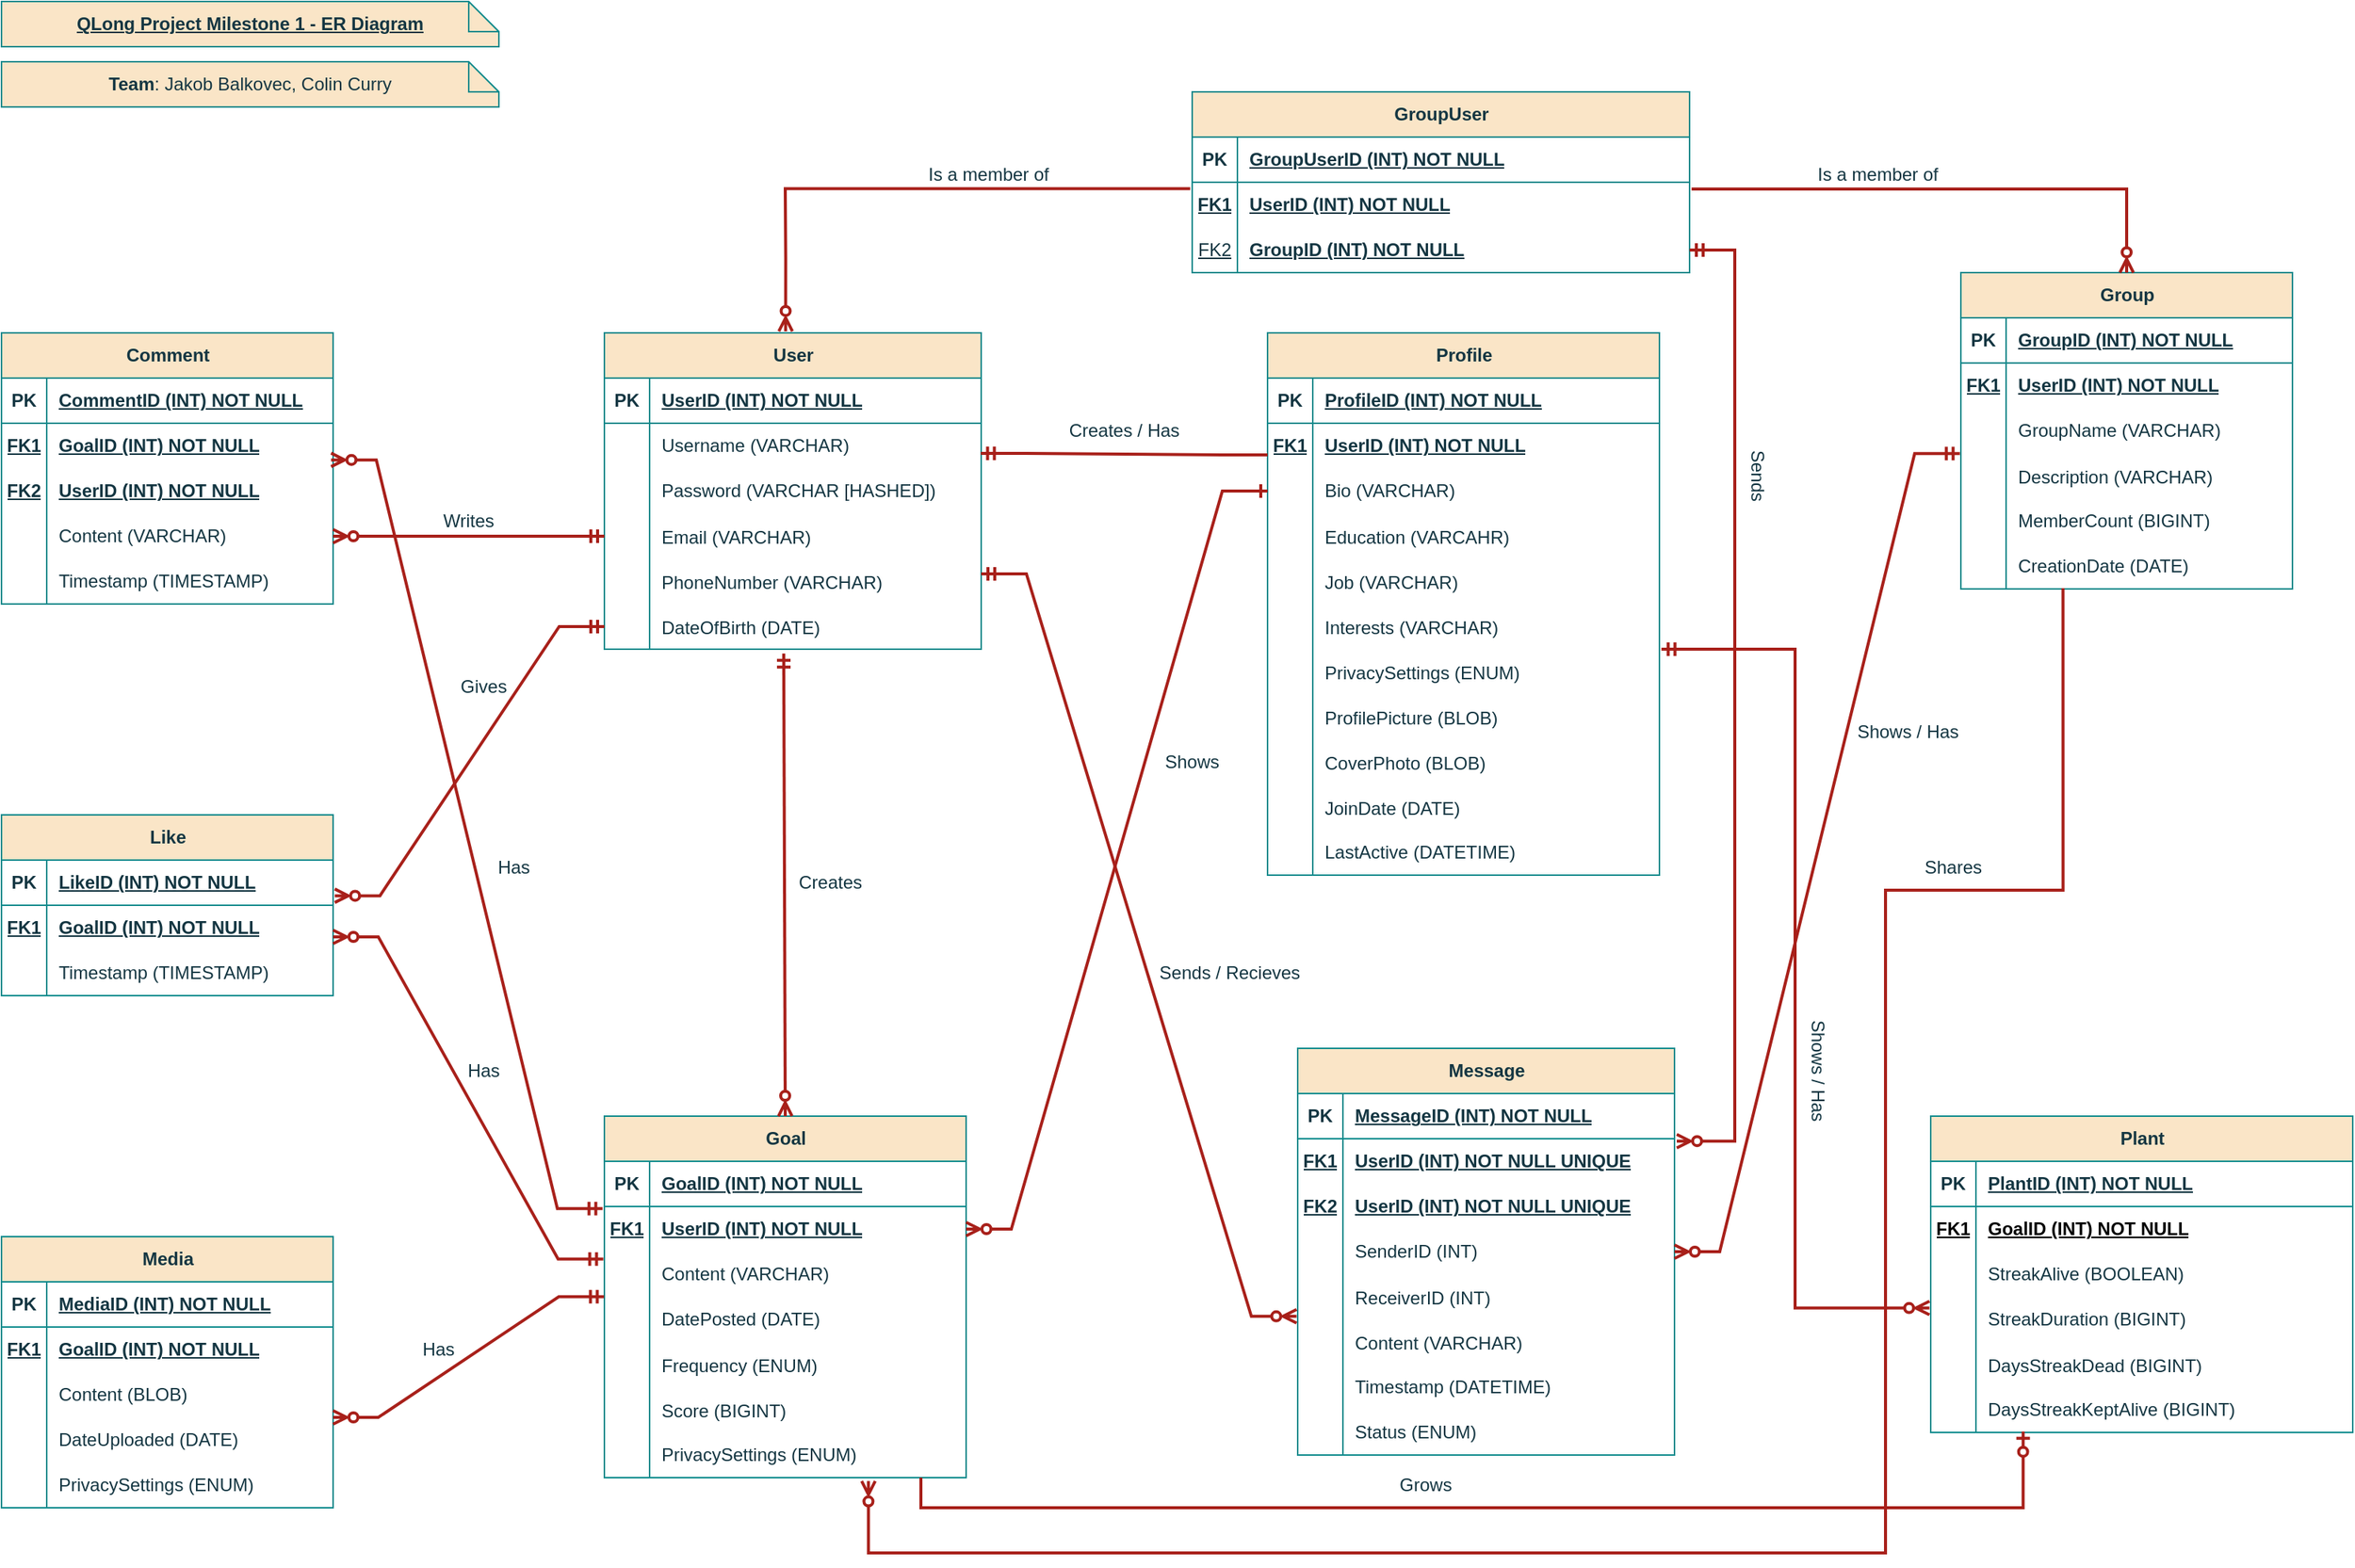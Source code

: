 <mxfile version="22.1.21" type="device">
  <diagram id="R2lEEEUBdFMjLlhIrx00" name="Page-1">
    <mxGraphModel dx="2043" dy="909" grid="1" gridSize="10" guides="1" tooltips="1" connect="1" arrows="1" fold="1" page="1" pageScale="1" pageWidth="850" pageHeight="1100" math="0" shadow="0" extFonts="Permanent Marker^https://fonts.googleapis.com/css?family=Permanent+Marker">
      <root>
        <mxCell id="0" />
        <mxCell id="1" parent="0" />
        <mxCell id="otqlevIGzc1118veX2_U-1" value="&lt;b&gt;&lt;u&gt;QLong Project Milestone 1 - ER Diagram&lt;/u&gt;&lt;/b&gt;" style="shape=note;size=20;whiteSpace=wrap;html=1;strokeColor=#0F8B8D;fontColor=#143642;fillColor=#FAE5C7;labelBackgroundColor=none;" parent="1" vertex="1">
          <mxGeometry x="-720" y="20" width="330" height="30" as="geometry" />
        </mxCell>
        <mxCell id="otqlevIGzc1118veX2_U-2" value="&lt;b&gt;Team&lt;/b&gt;: Jakob Balkovec, Colin Curry" style="shape=note;size=20;whiteSpace=wrap;html=1;strokeColor=#0F8B8D;fontColor=#143642;fillColor=#FAE5C7;labelBackgroundColor=none;" parent="1" vertex="1">
          <mxGeometry x="-720" y="60" width="330" height="30" as="geometry" />
        </mxCell>
        <mxCell id="otqlevIGzc1118veX2_U-3" value="User" style="shape=table;startSize=30;container=1;collapsible=1;childLayout=tableLayout;fixedRows=1;rowLines=0;fontStyle=1;align=center;resizeLast=1;html=1;strokeColor=#0F8B8D;fontColor=#143642;fillColor=#FAE5C7;labelBackgroundColor=none;" parent="1" vertex="1">
          <mxGeometry x="-320" y="240" width="250" height="210" as="geometry" />
        </mxCell>
        <mxCell id="otqlevIGzc1118veX2_U-4" value="" style="shape=tableRow;horizontal=0;startSize=0;swimlaneHead=0;swimlaneBody=0;fillColor=none;collapsible=0;dropTarget=0;points=[[0,0.5],[1,0.5]];portConstraint=eastwest;top=0;left=0;right=0;bottom=1;strokeColor=#0F8B8D;fontColor=#143642;labelBackgroundColor=none;" parent="otqlevIGzc1118veX2_U-3" vertex="1">
          <mxGeometry y="30" width="250" height="30" as="geometry" />
        </mxCell>
        <mxCell id="otqlevIGzc1118veX2_U-5" value="PK" style="shape=partialRectangle;connectable=0;fillColor=none;top=0;left=0;bottom=0;right=0;fontStyle=1;overflow=hidden;whiteSpace=wrap;html=1;strokeColor=#0F8B8D;fontColor=#143642;labelBackgroundColor=none;" parent="otqlevIGzc1118veX2_U-4" vertex="1">
          <mxGeometry width="30" height="30" as="geometry">
            <mxRectangle width="30" height="30" as="alternateBounds" />
          </mxGeometry>
        </mxCell>
        <mxCell id="otqlevIGzc1118veX2_U-6" value="UserID (INT) NOT NULL" style="shape=partialRectangle;connectable=0;fillColor=none;top=0;left=0;bottom=0;right=0;align=left;spacingLeft=6;fontStyle=5;overflow=hidden;whiteSpace=wrap;html=1;strokeColor=#0F8B8D;fontColor=#143642;labelBackgroundColor=none;" parent="otqlevIGzc1118veX2_U-4" vertex="1">
          <mxGeometry x="30" width="220" height="30" as="geometry">
            <mxRectangle width="220" height="30" as="alternateBounds" />
          </mxGeometry>
        </mxCell>
        <mxCell id="otqlevIGzc1118veX2_U-7" value="" style="shape=tableRow;horizontal=0;startSize=0;swimlaneHead=0;swimlaneBody=0;fillColor=none;collapsible=0;dropTarget=0;points=[[0,0.5],[1,0.5]];portConstraint=eastwest;top=0;left=0;right=0;bottom=0;strokeColor=#0F8B8D;fontColor=#143642;labelBackgroundColor=none;" parent="otqlevIGzc1118veX2_U-3" vertex="1">
          <mxGeometry y="60" width="250" height="30" as="geometry" />
        </mxCell>
        <mxCell id="otqlevIGzc1118veX2_U-8" value="" style="shape=partialRectangle;connectable=0;fillColor=none;top=0;left=0;bottom=0;right=0;editable=1;overflow=hidden;whiteSpace=wrap;html=1;strokeColor=#0F8B8D;fontColor=#143642;labelBackgroundColor=none;" parent="otqlevIGzc1118veX2_U-7" vertex="1">
          <mxGeometry width="30" height="30" as="geometry">
            <mxRectangle width="30" height="30" as="alternateBounds" />
          </mxGeometry>
        </mxCell>
        <mxCell id="otqlevIGzc1118veX2_U-9" value="Username (VARCHAR)" style="shape=partialRectangle;connectable=0;fillColor=none;top=0;left=0;bottom=0;right=0;align=left;spacingLeft=6;overflow=hidden;whiteSpace=wrap;html=1;strokeColor=#0F8B8D;fontColor=#143642;labelBackgroundColor=none;" parent="otqlevIGzc1118veX2_U-7" vertex="1">
          <mxGeometry x="30" width="220" height="30" as="geometry">
            <mxRectangle width="220" height="30" as="alternateBounds" />
          </mxGeometry>
        </mxCell>
        <mxCell id="otqlevIGzc1118veX2_U-10" value="" style="shape=tableRow;horizontal=0;startSize=0;swimlaneHead=0;swimlaneBody=0;fillColor=none;collapsible=0;dropTarget=0;points=[[0,0.5],[1,0.5]];portConstraint=eastwest;top=0;left=0;right=0;bottom=0;strokeColor=#0F8B8D;fontColor=#143642;labelBackgroundColor=none;" parent="otqlevIGzc1118veX2_U-3" vertex="1">
          <mxGeometry y="90" width="250" height="30" as="geometry" />
        </mxCell>
        <mxCell id="otqlevIGzc1118veX2_U-11" value="" style="shape=partialRectangle;connectable=0;fillColor=none;top=0;left=0;bottom=0;right=0;editable=1;overflow=hidden;whiteSpace=wrap;html=1;strokeColor=#0F8B8D;fontColor=#143642;labelBackgroundColor=none;" parent="otqlevIGzc1118veX2_U-10" vertex="1">
          <mxGeometry width="30" height="30" as="geometry">
            <mxRectangle width="30" height="30" as="alternateBounds" />
          </mxGeometry>
        </mxCell>
        <mxCell id="otqlevIGzc1118veX2_U-12" value="Password (VARCHAR [HASHED])" style="shape=partialRectangle;connectable=0;fillColor=none;top=0;left=0;bottom=0;right=0;align=left;spacingLeft=6;overflow=hidden;whiteSpace=wrap;html=1;strokeColor=#0F8B8D;fontColor=#143642;labelBackgroundColor=none;" parent="otqlevIGzc1118veX2_U-10" vertex="1">
          <mxGeometry x="30" width="220" height="30" as="geometry">
            <mxRectangle width="220" height="30" as="alternateBounds" />
          </mxGeometry>
        </mxCell>
        <mxCell id="otqlevIGzc1118veX2_U-256" value="" style="shape=tableRow;horizontal=0;startSize=0;swimlaneHead=0;swimlaneBody=0;fillColor=none;collapsible=0;dropTarget=0;points=[[0,0.5],[1,0.5]];portConstraint=eastwest;top=0;left=0;right=0;bottom=0;strokeColor=#0F8B8D;fontColor=#143642;labelBackgroundColor=none;" parent="otqlevIGzc1118veX2_U-3" vertex="1">
          <mxGeometry y="120" width="250" height="30" as="geometry" />
        </mxCell>
        <mxCell id="otqlevIGzc1118veX2_U-257" value="" style="shape=partialRectangle;connectable=0;fillColor=none;top=0;left=0;bottom=0;right=0;editable=1;overflow=hidden;strokeColor=#0F8B8D;fontColor=#143642;labelBackgroundColor=none;" parent="otqlevIGzc1118veX2_U-256" vertex="1">
          <mxGeometry width="30" height="30" as="geometry">
            <mxRectangle width="30" height="30" as="alternateBounds" />
          </mxGeometry>
        </mxCell>
        <mxCell id="otqlevIGzc1118veX2_U-258" value="Email (VARCHAR)" style="shape=partialRectangle;connectable=0;fillColor=none;top=0;left=0;bottom=0;right=0;align=left;spacingLeft=6;overflow=hidden;strokeColor=#0F8B8D;fontColor=#143642;labelBackgroundColor=none;" parent="otqlevIGzc1118veX2_U-256" vertex="1">
          <mxGeometry x="30" width="220" height="30" as="geometry">
            <mxRectangle width="220" height="30" as="alternateBounds" />
          </mxGeometry>
        </mxCell>
        <mxCell id="l8Zp7Fl75b_rVnFLaEtx-58" value="" style="shape=tableRow;horizontal=0;startSize=0;swimlaneHead=0;swimlaneBody=0;fillColor=none;collapsible=0;dropTarget=0;points=[[0,0.5],[1,0.5]];portConstraint=eastwest;top=0;left=0;right=0;bottom=0;strokeColor=#0F8B8D;fontColor=#143642;" parent="otqlevIGzc1118veX2_U-3" vertex="1">
          <mxGeometry y="150" width="250" height="30" as="geometry" />
        </mxCell>
        <mxCell id="l8Zp7Fl75b_rVnFLaEtx-59" value="" style="shape=partialRectangle;connectable=0;fillColor=none;top=0;left=0;bottom=0;right=0;editable=1;overflow=hidden;strokeColor=#0F8B8D;fontColor=#143642;" parent="l8Zp7Fl75b_rVnFLaEtx-58" vertex="1">
          <mxGeometry width="30" height="30" as="geometry">
            <mxRectangle width="30" height="30" as="alternateBounds" />
          </mxGeometry>
        </mxCell>
        <mxCell id="l8Zp7Fl75b_rVnFLaEtx-60" value="PhoneNumber (VARCHAR)" style="shape=partialRectangle;connectable=0;fillColor=none;top=0;left=0;bottom=0;right=0;align=left;spacingLeft=6;overflow=hidden;strokeColor=#0F8B8D;fontColor=#143642;" parent="l8Zp7Fl75b_rVnFLaEtx-58" vertex="1">
          <mxGeometry x="30" width="220" height="30" as="geometry">
            <mxRectangle width="220" height="30" as="alternateBounds" />
          </mxGeometry>
        </mxCell>
        <mxCell id="otqlevIGzc1118veX2_U-260" value="" style="shape=tableRow;horizontal=0;startSize=0;swimlaneHead=0;swimlaneBody=0;fillColor=none;collapsible=0;dropTarget=0;points=[[0,0.5],[1,0.5]];portConstraint=eastwest;top=0;left=0;right=0;bottom=0;strokeColor=#0F8B8D;fontColor=#143642;labelBackgroundColor=none;" parent="otqlevIGzc1118veX2_U-3" vertex="1">
          <mxGeometry y="180" width="250" height="30" as="geometry" />
        </mxCell>
        <mxCell id="otqlevIGzc1118veX2_U-261" value="" style="shape=partialRectangle;connectable=0;fillColor=none;top=0;left=0;bottom=0;right=0;editable=1;overflow=hidden;strokeColor=#0F8B8D;fontColor=#143642;labelBackgroundColor=none;" parent="otqlevIGzc1118veX2_U-260" vertex="1">
          <mxGeometry width="30" height="30" as="geometry">
            <mxRectangle width="30" height="30" as="alternateBounds" />
          </mxGeometry>
        </mxCell>
        <mxCell id="otqlevIGzc1118veX2_U-262" value="DateOfBirth (DATE)" style="shape=partialRectangle;connectable=0;fillColor=none;top=0;left=0;bottom=0;right=0;align=left;spacingLeft=6;overflow=hidden;strokeColor=#0F8B8D;fontColor=#143642;labelBackgroundColor=none;" parent="otqlevIGzc1118veX2_U-260" vertex="1">
          <mxGeometry x="30" width="220" height="30" as="geometry">
            <mxRectangle width="220" height="30" as="alternateBounds" />
          </mxGeometry>
        </mxCell>
        <mxCell id="otqlevIGzc1118veX2_U-29" value="Media" style="shape=table;startSize=30;container=1;collapsible=1;childLayout=tableLayout;fixedRows=1;rowLines=0;fontStyle=1;align=center;resizeLast=1;html=1;strokeColor=#0F8B8D;fontColor=#143642;fillColor=#FAE5C7;labelBackgroundColor=none;" parent="1" vertex="1">
          <mxGeometry x="-720" y="840" width="220" height="180" as="geometry" />
        </mxCell>
        <mxCell id="otqlevIGzc1118veX2_U-30" value="" style="shape=tableRow;horizontal=0;startSize=0;swimlaneHead=0;swimlaneBody=0;fillColor=none;collapsible=0;dropTarget=0;points=[[0,0.5],[1,0.5]];portConstraint=eastwest;top=0;left=0;right=0;bottom=1;strokeColor=#0F8B8D;fontColor=#143642;labelBackgroundColor=none;" parent="otqlevIGzc1118veX2_U-29" vertex="1">
          <mxGeometry y="30" width="220" height="30" as="geometry" />
        </mxCell>
        <mxCell id="otqlevIGzc1118veX2_U-31" value="PK" style="shape=partialRectangle;connectable=0;fillColor=none;top=0;left=0;bottom=0;right=0;fontStyle=1;overflow=hidden;whiteSpace=wrap;html=1;strokeColor=#0F8B8D;fontColor=#143642;labelBackgroundColor=none;" parent="otqlevIGzc1118veX2_U-30" vertex="1">
          <mxGeometry width="30" height="30" as="geometry">
            <mxRectangle width="30" height="30" as="alternateBounds" />
          </mxGeometry>
        </mxCell>
        <mxCell id="otqlevIGzc1118veX2_U-32" value="MediaID (INT) NOT NULL" style="shape=partialRectangle;connectable=0;fillColor=none;top=0;left=0;bottom=0;right=0;align=left;spacingLeft=6;fontStyle=5;overflow=hidden;whiteSpace=wrap;html=1;strokeColor=#0F8B8D;fontColor=#143642;labelBackgroundColor=none;" parent="otqlevIGzc1118veX2_U-30" vertex="1">
          <mxGeometry x="30" width="190" height="30" as="geometry">
            <mxRectangle width="190" height="30" as="alternateBounds" />
          </mxGeometry>
        </mxCell>
        <mxCell id="otqlevIGzc1118veX2_U-318" value="" style="shape=tableRow;horizontal=0;startSize=0;swimlaneHead=0;swimlaneBody=0;fillColor=none;collapsible=0;dropTarget=0;points=[[0,0.5],[1,0.5]];portConstraint=eastwest;top=0;left=0;right=0;bottom=0;strokeColor=#0F8B8D;fontColor=#143642;labelBackgroundColor=none;" parent="otqlevIGzc1118veX2_U-29" vertex="1">
          <mxGeometry y="60" width="220" height="30" as="geometry" />
        </mxCell>
        <mxCell id="otqlevIGzc1118veX2_U-319" value="FK1" style="shape=partialRectangle;connectable=0;fillColor=none;top=0;left=0;bottom=0;right=0;fontStyle=5;overflow=hidden;whiteSpace=wrap;html=1;strokeColor=#0F8B8D;fontColor=#143642;labelBackgroundColor=none;" parent="otqlevIGzc1118veX2_U-318" vertex="1">
          <mxGeometry width="30" height="30" as="geometry">
            <mxRectangle width="30" height="30" as="alternateBounds" />
          </mxGeometry>
        </mxCell>
        <mxCell id="otqlevIGzc1118veX2_U-320" value="&lt;b&gt;&lt;u&gt;GoalID (INT) NOT NULL&lt;/u&gt;&lt;/b&gt;" style="shape=partialRectangle;connectable=0;fillColor=none;top=0;left=0;bottom=0;right=0;align=left;spacingLeft=6;fontStyle=0;overflow=hidden;whiteSpace=wrap;html=1;strokeColor=#0F8B8D;fontColor=#143642;labelBackgroundColor=none;" parent="otqlevIGzc1118veX2_U-318" vertex="1">
          <mxGeometry x="30" width="190" height="30" as="geometry">
            <mxRectangle width="190" height="30" as="alternateBounds" />
          </mxGeometry>
        </mxCell>
        <mxCell id="otqlevIGzc1118veX2_U-33" value="" style="shape=tableRow;horizontal=0;startSize=0;swimlaneHead=0;swimlaneBody=0;fillColor=none;collapsible=0;dropTarget=0;points=[[0,0.5],[1,0.5]];portConstraint=eastwest;top=0;left=0;right=0;bottom=0;strokeColor=#0F8B8D;fontColor=#143642;labelBackgroundColor=none;" parent="otqlevIGzc1118veX2_U-29" vertex="1">
          <mxGeometry y="90" width="220" height="30" as="geometry" />
        </mxCell>
        <mxCell id="otqlevIGzc1118veX2_U-34" value="" style="shape=partialRectangle;connectable=0;fillColor=none;top=0;left=0;bottom=0;right=0;editable=1;overflow=hidden;whiteSpace=wrap;html=1;strokeColor=#0F8B8D;fontColor=#143642;labelBackgroundColor=none;" parent="otqlevIGzc1118veX2_U-33" vertex="1">
          <mxGeometry width="30" height="30" as="geometry">
            <mxRectangle width="30" height="30" as="alternateBounds" />
          </mxGeometry>
        </mxCell>
        <mxCell id="otqlevIGzc1118veX2_U-35" value="Content (BLOB)" style="shape=partialRectangle;connectable=0;fillColor=none;top=0;left=0;bottom=0;right=0;align=left;spacingLeft=6;overflow=hidden;whiteSpace=wrap;html=1;strokeColor=#0F8B8D;fontColor=#143642;labelBackgroundColor=none;" parent="otqlevIGzc1118veX2_U-33" vertex="1">
          <mxGeometry x="30" width="190" height="30" as="geometry">
            <mxRectangle width="190" height="30" as="alternateBounds" />
          </mxGeometry>
        </mxCell>
        <mxCell id="otqlevIGzc1118veX2_U-36" value="" style="shape=tableRow;horizontal=0;startSize=0;swimlaneHead=0;swimlaneBody=0;fillColor=none;collapsible=0;dropTarget=0;points=[[0,0.5],[1,0.5]];portConstraint=eastwest;top=0;left=0;right=0;bottom=0;strokeColor=#0F8B8D;fontColor=#143642;labelBackgroundColor=none;" parent="otqlevIGzc1118veX2_U-29" vertex="1">
          <mxGeometry y="120" width="220" height="30" as="geometry" />
        </mxCell>
        <mxCell id="otqlevIGzc1118veX2_U-37" value="" style="shape=partialRectangle;connectable=0;fillColor=none;top=0;left=0;bottom=0;right=0;editable=1;overflow=hidden;whiteSpace=wrap;html=1;strokeColor=#0F8B8D;fontColor=#143642;labelBackgroundColor=none;" parent="otqlevIGzc1118veX2_U-36" vertex="1">
          <mxGeometry width="30" height="30" as="geometry">
            <mxRectangle width="30" height="30" as="alternateBounds" />
          </mxGeometry>
        </mxCell>
        <mxCell id="otqlevIGzc1118veX2_U-38" value="DateUploaded (DATE)" style="shape=partialRectangle;connectable=0;fillColor=none;top=0;left=0;bottom=0;right=0;align=left;spacingLeft=6;overflow=hidden;whiteSpace=wrap;html=1;strokeColor=#0F8B8D;fontColor=#143642;labelBackgroundColor=none;" parent="otqlevIGzc1118veX2_U-36" vertex="1">
          <mxGeometry x="30" width="190" height="30" as="geometry">
            <mxRectangle width="190" height="30" as="alternateBounds" />
          </mxGeometry>
        </mxCell>
        <mxCell id="otqlevIGzc1118veX2_U-39" value="" style="shape=tableRow;horizontal=0;startSize=0;swimlaneHead=0;swimlaneBody=0;fillColor=none;collapsible=0;dropTarget=0;points=[[0,0.5],[1,0.5]];portConstraint=eastwest;top=0;left=0;right=0;bottom=0;strokeColor=#0F8B8D;fontColor=#143642;labelBackgroundColor=none;" parent="otqlevIGzc1118veX2_U-29" vertex="1">
          <mxGeometry y="150" width="220" height="30" as="geometry" />
        </mxCell>
        <mxCell id="otqlevIGzc1118veX2_U-40" value="" style="shape=partialRectangle;connectable=0;fillColor=none;top=0;left=0;bottom=0;right=0;editable=1;overflow=hidden;whiteSpace=wrap;html=1;strokeColor=#0F8B8D;fontColor=#143642;labelBackgroundColor=none;" parent="otqlevIGzc1118veX2_U-39" vertex="1">
          <mxGeometry width="30" height="30" as="geometry">
            <mxRectangle width="30" height="30" as="alternateBounds" />
          </mxGeometry>
        </mxCell>
        <mxCell id="otqlevIGzc1118veX2_U-41" value="PrivacySettings (ENUM)" style="shape=partialRectangle;connectable=0;fillColor=none;top=0;left=0;bottom=0;right=0;align=left;spacingLeft=6;overflow=hidden;whiteSpace=wrap;html=1;strokeColor=#0F8B8D;fontColor=#143642;labelBackgroundColor=none;" parent="otqlevIGzc1118veX2_U-39" vertex="1">
          <mxGeometry x="30" width="190" height="30" as="geometry">
            <mxRectangle width="190" height="30" as="alternateBounds" />
          </mxGeometry>
        </mxCell>
        <mxCell id="otqlevIGzc1118veX2_U-55" value="Message" style="shape=table;startSize=30;container=1;collapsible=1;childLayout=tableLayout;fixedRows=1;rowLines=0;fontStyle=1;align=center;resizeLast=1;html=1;strokeColor=#0F8B8D;fontColor=#143642;fillColor=#FAE5C7;labelBackgroundColor=none;" parent="1" vertex="1">
          <mxGeometry x="140" y="715" width="250" height="270" as="geometry" />
        </mxCell>
        <mxCell id="otqlevIGzc1118veX2_U-56" value="" style="shape=tableRow;horizontal=0;startSize=0;swimlaneHead=0;swimlaneBody=0;fillColor=none;collapsible=0;dropTarget=0;points=[[0,0.5],[1,0.5]];portConstraint=eastwest;top=0;left=0;right=0;bottom=1;strokeColor=#0F8B8D;fontColor=#143642;labelBackgroundColor=none;" parent="otqlevIGzc1118veX2_U-55" vertex="1">
          <mxGeometry y="30" width="250" height="30" as="geometry" />
        </mxCell>
        <mxCell id="otqlevIGzc1118veX2_U-57" value="PK" style="shape=partialRectangle;connectable=0;fillColor=none;top=0;left=0;bottom=0;right=0;fontStyle=1;overflow=hidden;whiteSpace=wrap;html=1;strokeColor=#0F8B8D;fontColor=#143642;labelBackgroundColor=none;" parent="otqlevIGzc1118veX2_U-56" vertex="1">
          <mxGeometry width="30" height="30" as="geometry">
            <mxRectangle width="30" height="30" as="alternateBounds" />
          </mxGeometry>
        </mxCell>
        <mxCell id="otqlevIGzc1118veX2_U-58" value="MessageID (INT) NOT NULL" style="shape=partialRectangle;connectable=0;fillColor=none;top=0;left=0;bottom=0;right=0;align=left;spacingLeft=6;fontStyle=5;overflow=hidden;whiteSpace=wrap;html=1;strokeColor=#0F8B8D;fontColor=#143642;labelBackgroundColor=none;" parent="otqlevIGzc1118veX2_U-56" vertex="1">
          <mxGeometry x="30" width="220" height="30" as="geometry">
            <mxRectangle width="220" height="30" as="alternateBounds" />
          </mxGeometry>
        </mxCell>
        <mxCell id="l8Zp7Fl75b_rVnFLaEtx-61" value="" style="shape=tableRow;horizontal=0;startSize=0;swimlaneHead=0;swimlaneBody=0;fillColor=none;collapsible=0;dropTarget=0;points=[[0,0.5],[1,0.5]];portConstraint=eastwest;top=0;left=0;right=0;bottom=0;strokeColor=#0F8B8D;fontColor=#143642;" parent="otqlevIGzc1118veX2_U-55" vertex="1">
          <mxGeometry y="60" width="250" height="30" as="geometry" />
        </mxCell>
        <mxCell id="l8Zp7Fl75b_rVnFLaEtx-62" value="&lt;b&gt;&lt;u&gt;FK1&lt;/u&gt;&lt;/b&gt;" style="shape=partialRectangle;connectable=0;fillColor=none;top=0;left=0;bottom=0;right=0;fontStyle=0;overflow=hidden;whiteSpace=wrap;html=1;strokeColor=#0F8B8D;fontColor=#143642;" parent="l8Zp7Fl75b_rVnFLaEtx-61" vertex="1">
          <mxGeometry width="30" height="30" as="geometry">
            <mxRectangle width="30" height="30" as="alternateBounds" />
          </mxGeometry>
        </mxCell>
        <mxCell id="l8Zp7Fl75b_rVnFLaEtx-63" value="&lt;b&gt;&lt;u&gt;UserID (INT) NOT NULL UNIQUE&lt;/u&gt;&lt;/b&gt;" style="shape=partialRectangle;connectable=0;fillColor=none;top=0;left=0;bottom=0;right=0;align=left;spacingLeft=6;fontStyle=0;overflow=hidden;whiteSpace=wrap;html=1;strokeColor=#0F8B8D;fontColor=#143642;" parent="l8Zp7Fl75b_rVnFLaEtx-61" vertex="1">
          <mxGeometry x="30" width="220" height="30" as="geometry">
            <mxRectangle width="220" height="30" as="alternateBounds" />
          </mxGeometry>
        </mxCell>
        <mxCell id="l8Zp7Fl75b_rVnFLaEtx-64" value="" style="shape=tableRow;horizontal=0;startSize=0;swimlaneHead=0;swimlaneBody=0;fillColor=none;collapsible=0;dropTarget=0;points=[[0,0.5],[1,0.5]];portConstraint=eastwest;top=0;left=0;right=0;bottom=0;strokeColor=#0F8B8D;fontColor=#143642;" parent="otqlevIGzc1118veX2_U-55" vertex="1">
          <mxGeometry y="90" width="250" height="30" as="geometry" />
        </mxCell>
        <mxCell id="l8Zp7Fl75b_rVnFLaEtx-65" value="&lt;b&gt;&lt;u&gt;FK2&lt;/u&gt;&lt;/b&gt;" style="shape=partialRectangle;connectable=0;fillColor=none;top=0;left=0;bottom=0;right=0;fontStyle=0;overflow=hidden;whiteSpace=wrap;html=1;strokeColor=#0F8B8D;fontColor=#143642;" parent="l8Zp7Fl75b_rVnFLaEtx-64" vertex="1">
          <mxGeometry width="30" height="30" as="geometry">
            <mxRectangle width="30" height="30" as="alternateBounds" />
          </mxGeometry>
        </mxCell>
        <mxCell id="l8Zp7Fl75b_rVnFLaEtx-66" value="&lt;b&gt;&lt;u&gt;UserID (INT) NOT NULL UNIQUE&lt;/u&gt;&lt;/b&gt;" style="shape=partialRectangle;connectable=0;fillColor=none;top=0;left=0;bottom=0;right=0;align=left;spacingLeft=6;fontStyle=0;overflow=hidden;whiteSpace=wrap;html=1;strokeColor=#0F8B8D;fontColor=#143642;" parent="l8Zp7Fl75b_rVnFLaEtx-64" vertex="1">
          <mxGeometry x="30" width="220" height="30" as="geometry">
            <mxRectangle width="220" height="30" as="alternateBounds" />
          </mxGeometry>
        </mxCell>
        <mxCell id="otqlevIGzc1118veX2_U-59" value="" style="shape=tableRow;horizontal=0;startSize=0;swimlaneHead=0;swimlaneBody=0;fillColor=none;collapsible=0;dropTarget=0;points=[[0,0.5],[1,0.5]];portConstraint=eastwest;top=0;left=0;right=0;bottom=0;strokeColor=#0F8B8D;fontColor=#143642;labelBackgroundColor=none;" parent="otqlevIGzc1118veX2_U-55" vertex="1">
          <mxGeometry y="120" width="250" height="30" as="geometry" />
        </mxCell>
        <mxCell id="otqlevIGzc1118veX2_U-60" value="" style="shape=partialRectangle;connectable=0;fillColor=none;top=0;left=0;bottom=0;right=0;editable=1;overflow=hidden;whiteSpace=wrap;html=1;strokeColor=#0F8B8D;fontColor=#143642;labelBackgroundColor=none;" parent="otqlevIGzc1118veX2_U-59" vertex="1">
          <mxGeometry width="30" height="30" as="geometry">
            <mxRectangle width="30" height="30" as="alternateBounds" />
          </mxGeometry>
        </mxCell>
        <mxCell id="otqlevIGzc1118veX2_U-61" value="SenderID (INT)" style="shape=partialRectangle;connectable=0;fillColor=none;top=0;left=0;bottom=0;right=0;align=left;spacingLeft=6;overflow=hidden;whiteSpace=wrap;html=1;strokeColor=#0F8B8D;fontColor=#143642;labelBackgroundColor=none;" parent="otqlevIGzc1118veX2_U-59" vertex="1">
          <mxGeometry x="30" width="220" height="30" as="geometry">
            <mxRectangle width="220" height="30" as="alternateBounds" />
          </mxGeometry>
        </mxCell>
        <mxCell id="otqlevIGzc1118veX2_U-334" value="" style="shape=tableRow;horizontal=0;startSize=0;swimlaneHead=0;swimlaneBody=0;fillColor=none;collapsible=0;dropTarget=0;points=[[0,0.5],[1,0.5]];portConstraint=eastwest;top=0;left=0;right=0;bottom=0;strokeColor=#0F8B8D;fontColor=#143642;labelBackgroundColor=none;" parent="otqlevIGzc1118veX2_U-55" vertex="1">
          <mxGeometry y="150" width="250" height="30" as="geometry" />
        </mxCell>
        <mxCell id="otqlevIGzc1118veX2_U-335" value="" style="shape=partialRectangle;connectable=0;fillColor=none;top=0;left=0;bottom=0;right=0;editable=1;overflow=hidden;strokeColor=#0F8B8D;fontColor=#143642;labelBackgroundColor=none;" parent="otqlevIGzc1118veX2_U-334" vertex="1">
          <mxGeometry width="30" height="30" as="geometry">
            <mxRectangle width="30" height="30" as="alternateBounds" />
          </mxGeometry>
        </mxCell>
        <mxCell id="otqlevIGzc1118veX2_U-336" value="ReceiverID (INT)" style="shape=partialRectangle;connectable=0;fillColor=none;top=0;left=0;bottom=0;right=0;align=left;spacingLeft=6;overflow=hidden;strokeColor=#0F8B8D;fontColor=#143642;labelBackgroundColor=none;" parent="otqlevIGzc1118veX2_U-334" vertex="1">
          <mxGeometry x="30" width="220" height="30" as="geometry">
            <mxRectangle width="220" height="30" as="alternateBounds" />
          </mxGeometry>
        </mxCell>
        <mxCell id="otqlevIGzc1118veX2_U-331" value="" style="shape=tableRow;horizontal=0;startSize=0;swimlaneHead=0;swimlaneBody=0;fillColor=none;collapsible=0;dropTarget=0;points=[[0,0.5],[1,0.5]];portConstraint=eastwest;top=0;left=0;right=0;bottom=0;strokeColor=#0F8B8D;fontColor=#143642;labelBackgroundColor=none;" parent="otqlevIGzc1118veX2_U-55" vertex="1">
          <mxGeometry y="180" width="250" height="30" as="geometry" />
        </mxCell>
        <mxCell id="otqlevIGzc1118veX2_U-332" value="" style="shape=partialRectangle;connectable=0;fillColor=none;top=0;left=0;bottom=0;right=0;editable=1;overflow=hidden;strokeColor=#0F8B8D;fontColor=#143642;labelBackgroundColor=none;" parent="otqlevIGzc1118veX2_U-331" vertex="1">
          <mxGeometry width="30" height="30" as="geometry">
            <mxRectangle width="30" height="30" as="alternateBounds" />
          </mxGeometry>
        </mxCell>
        <mxCell id="otqlevIGzc1118veX2_U-333" value="Content (VARCHAR)" style="shape=partialRectangle;connectable=0;fillColor=none;top=0;left=0;bottom=0;right=0;align=left;spacingLeft=6;overflow=hidden;strokeColor=#0F8B8D;fontColor=#143642;labelBackgroundColor=none;" parent="otqlevIGzc1118veX2_U-331" vertex="1">
          <mxGeometry x="30" width="220" height="30" as="geometry">
            <mxRectangle width="220" height="30" as="alternateBounds" />
          </mxGeometry>
        </mxCell>
        <mxCell id="otqlevIGzc1118veX2_U-62" value="" style="shape=tableRow;horizontal=0;startSize=0;swimlaneHead=0;swimlaneBody=0;fillColor=none;collapsible=0;dropTarget=0;points=[[0,0.5],[1,0.5]];portConstraint=eastwest;top=0;left=0;right=0;bottom=0;strokeColor=#0F8B8D;fontColor=#143642;labelBackgroundColor=none;" parent="otqlevIGzc1118veX2_U-55" vertex="1">
          <mxGeometry y="210" width="250" height="30" as="geometry" />
        </mxCell>
        <mxCell id="otqlevIGzc1118veX2_U-63" value="" style="shape=partialRectangle;connectable=0;fillColor=none;top=0;left=0;bottom=0;right=0;editable=1;overflow=hidden;whiteSpace=wrap;html=1;strokeColor=#0F8B8D;fontColor=#143642;labelBackgroundColor=none;" parent="otqlevIGzc1118veX2_U-62" vertex="1">
          <mxGeometry width="30" height="30" as="geometry">
            <mxRectangle width="30" height="30" as="alternateBounds" />
          </mxGeometry>
        </mxCell>
        <mxCell id="otqlevIGzc1118veX2_U-64" value="Timestamp (DATETIME)" style="shape=partialRectangle;connectable=0;fillColor=none;top=0;left=0;bottom=0;right=0;align=left;spacingLeft=6;overflow=hidden;whiteSpace=wrap;html=1;strokeColor=#0F8B8D;fontColor=#143642;labelBackgroundColor=none;" parent="otqlevIGzc1118veX2_U-62" vertex="1">
          <mxGeometry x="30" width="220" height="30" as="geometry">
            <mxRectangle width="220" height="30" as="alternateBounds" />
          </mxGeometry>
        </mxCell>
        <mxCell id="otqlevIGzc1118veX2_U-65" value="" style="shape=tableRow;horizontal=0;startSize=0;swimlaneHead=0;swimlaneBody=0;fillColor=none;collapsible=0;dropTarget=0;points=[[0,0.5],[1,0.5]];portConstraint=eastwest;top=0;left=0;right=0;bottom=0;strokeColor=#0F8B8D;fontColor=#143642;labelBackgroundColor=none;" parent="otqlevIGzc1118veX2_U-55" vertex="1">
          <mxGeometry y="240" width="250" height="30" as="geometry" />
        </mxCell>
        <mxCell id="otqlevIGzc1118veX2_U-66" value="" style="shape=partialRectangle;connectable=0;fillColor=none;top=0;left=0;bottom=0;right=0;editable=1;overflow=hidden;whiteSpace=wrap;html=1;strokeColor=#0F8B8D;fontColor=#143642;labelBackgroundColor=none;" parent="otqlevIGzc1118veX2_U-65" vertex="1">
          <mxGeometry width="30" height="30" as="geometry">
            <mxRectangle width="30" height="30" as="alternateBounds" />
          </mxGeometry>
        </mxCell>
        <mxCell id="otqlevIGzc1118veX2_U-67" value="Status (ENUM)" style="shape=partialRectangle;connectable=0;fillColor=none;top=0;left=0;bottom=0;right=0;align=left;spacingLeft=6;overflow=hidden;whiteSpace=wrap;html=1;strokeColor=#0F8B8D;fontColor=#143642;labelBackgroundColor=none;" parent="otqlevIGzc1118veX2_U-65" vertex="1">
          <mxGeometry x="30" width="220" height="30" as="geometry">
            <mxRectangle width="220" height="30" as="alternateBounds" />
          </mxGeometry>
        </mxCell>
        <mxCell id="otqlevIGzc1118veX2_U-98" value="Group" style="shape=table;startSize=30;container=1;collapsible=1;childLayout=tableLayout;fixedRows=1;rowLines=0;fontStyle=1;align=center;resizeLast=1;html=1;strokeColor=#0F8B8D;fontColor=#143642;fillColor=#FAE5C7;labelBackgroundColor=none;" parent="1" vertex="1">
          <mxGeometry x="580" y="200" width="220" height="210" as="geometry" />
        </mxCell>
        <mxCell id="otqlevIGzc1118veX2_U-99" value="" style="shape=tableRow;horizontal=0;startSize=0;swimlaneHead=0;swimlaneBody=0;fillColor=none;collapsible=0;dropTarget=0;points=[[0,0.5],[1,0.5]];portConstraint=eastwest;top=0;left=0;right=0;bottom=1;strokeColor=#0F8B8D;fontColor=#143642;labelBackgroundColor=none;" parent="otqlevIGzc1118veX2_U-98" vertex="1">
          <mxGeometry y="30" width="220" height="30" as="geometry" />
        </mxCell>
        <mxCell id="otqlevIGzc1118veX2_U-100" value="PK" style="shape=partialRectangle;connectable=0;fillColor=none;top=0;left=0;bottom=0;right=0;fontStyle=1;overflow=hidden;whiteSpace=wrap;html=1;strokeColor=#0F8B8D;fontColor=#143642;labelBackgroundColor=none;" parent="otqlevIGzc1118veX2_U-99" vertex="1">
          <mxGeometry width="30" height="30" as="geometry">
            <mxRectangle width="30" height="30" as="alternateBounds" />
          </mxGeometry>
        </mxCell>
        <mxCell id="otqlevIGzc1118veX2_U-101" value="GroupID (INT) NOT NULL" style="shape=partialRectangle;connectable=0;fillColor=none;top=0;left=0;bottom=0;right=0;align=left;spacingLeft=6;fontStyle=5;overflow=hidden;whiteSpace=wrap;html=1;strokeColor=#0F8B8D;fontColor=#143642;labelBackgroundColor=none;" parent="otqlevIGzc1118veX2_U-99" vertex="1">
          <mxGeometry x="30" width="190" height="30" as="geometry">
            <mxRectangle width="190" height="30" as="alternateBounds" />
          </mxGeometry>
        </mxCell>
        <mxCell id="otqlevIGzc1118veX2_U-346" value="" style="shape=tableRow;horizontal=0;startSize=0;swimlaneHead=0;swimlaneBody=0;fillColor=none;collapsible=0;dropTarget=0;points=[[0,0.5],[1,0.5]];portConstraint=eastwest;top=0;left=0;right=0;bottom=0;strokeColor=#0F8B8D;fontColor=#143642;labelBackgroundColor=none;" parent="otqlevIGzc1118veX2_U-98" vertex="1">
          <mxGeometry y="60" width="220" height="30" as="geometry" />
        </mxCell>
        <mxCell id="otqlevIGzc1118veX2_U-347" value="&lt;u&gt;&lt;b&gt;FK1&lt;/b&gt;&lt;/u&gt;" style="shape=partialRectangle;connectable=0;fillColor=none;top=0;left=0;bottom=0;right=0;fontStyle=0;overflow=hidden;whiteSpace=wrap;html=1;strokeColor=#0F8B8D;fontColor=#143642;labelBackgroundColor=none;" parent="otqlevIGzc1118veX2_U-346" vertex="1">
          <mxGeometry width="30" height="30" as="geometry">
            <mxRectangle width="30" height="30" as="alternateBounds" />
          </mxGeometry>
        </mxCell>
        <mxCell id="otqlevIGzc1118veX2_U-348" value="&lt;b&gt;&lt;u&gt;UserID (INT) NOT NULL&lt;/u&gt;&lt;/b&gt;" style="shape=partialRectangle;connectable=0;fillColor=none;top=0;left=0;bottom=0;right=0;align=left;spacingLeft=6;fontStyle=0;overflow=hidden;whiteSpace=wrap;html=1;strokeColor=#0F8B8D;fontColor=#143642;labelBackgroundColor=none;" parent="otqlevIGzc1118veX2_U-346" vertex="1">
          <mxGeometry x="30" width="190" height="30" as="geometry">
            <mxRectangle width="190" height="30" as="alternateBounds" />
          </mxGeometry>
        </mxCell>
        <mxCell id="otqlevIGzc1118veX2_U-102" value="" style="shape=tableRow;horizontal=0;startSize=0;swimlaneHead=0;swimlaneBody=0;fillColor=none;collapsible=0;dropTarget=0;points=[[0,0.5],[1,0.5]];portConstraint=eastwest;top=0;left=0;right=0;bottom=0;strokeColor=#0F8B8D;fontColor=#143642;labelBackgroundColor=none;" parent="otqlevIGzc1118veX2_U-98" vertex="1">
          <mxGeometry y="90" width="220" height="30" as="geometry" />
        </mxCell>
        <mxCell id="otqlevIGzc1118veX2_U-103" value="" style="shape=partialRectangle;connectable=0;fillColor=none;top=0;left=0;bottom=0;right=0;editable=1;overflow=hidden;whiteSpace=wrap;html=1;strokeColor=#0F8B8D;fontColor=#143642;labelBackgroundColor=none;" parent="otqlevIGzc1118veX2_U-102" vertex="1">
          <mxGeometry width="30" height="30" as="geometry">
            <mxRectangle width="30" height="30" as="alternateBounds" />
          </mxGeometry>
        </mxCell>
        <mxCell id="otqlevIGzc1118veX2_U-104" value="GroupName (VARCHAR)" style="shape=partialRectangle;connectable=0;fillColor=none;top=0;left=0;bottom=0;right=0;align=left;spacingLeft=6;overflow=hidden;whiteSpace=wrap;html=1;strokeColor=#0F8B8D;fontColor=#143642;labelBackgroundColor=none;" parent="otqlevIGzc1118veX2_U-102" vertex="1">
          <mxGeometry x="30" width="190" height="30" as="geometry">
            <mxRectangle width="190" height="30" as="alternateBounds" />
          </mxGeometry>
        </mxCell>
        <mxCell id="otqlevIGzc1118veX2_U-349" value="" style="shape=tableRow;horizontal=0;startSize=0;swimlaneHead=0;swimlaneBody=0;fillColor=none;collapsible=0;dropTarget=0;points=[[0,0.5],[1,0.5]];portConstraint=eastwest;top=0;left=0;right=0;bottom=0;strokeColor=#0F8B8D;fontColor=#143642;labelBackgroundColor=none;" parent="otqlevIGzc1118veX2_U-98" vertex="1">
          <mxGeometry y="120" width="220" height="30" as="geometry" />
        </mxCell>
        <mxCell id="otqlevIGzc1118veX2_U-350" value="" style="shape=partialRectangle;connectable=0;fillColor=none;top=0;left=0;bottom=0;right=0;editable=1;overflow=hidden;strokeColor=#0F8B8D;fontColor=#143642;labelBackgroundColor=none;" parent="otqlevIGzc1118veX2_U-349" vertex="1">
          <mxGeometry width="30" height="30" as="geometry">
            <mxRectangle width="30" height="30" as="alternateBounds" />
          </mxGeometry>
        </mxCell>
        <mxCell id="otqlevIGzc1118veX2_U-351" value="Description (VARCHAR)" style="shape=partialRectangle;connectable=0;fillColor=none;top=0;left=0;bottom=0;right=0;align=left;spacingLeft=6;overflow=hidden;strokeColor=#0F8B8D;fontColor=#143642;labelBackgroundColor=none;" parent="otqlevIGzc1118veX2_U-349" vertex="1">
          <mxGeometry x="30" width="190" height="30" as="geometry">
            <mxRectangle width="190" height="30" as="alternateBounds" />
          </mxGeometry>
        </mxCell>
        <mxCell id="otqlevIGzc1118veX2_U-105" value="" style="shape=tableRow;horizontal=0;startSize=0;swimlaneHead=0;swimlaneBody=0;fillColor=none;collapsible=0;dropTarget=0;points=[[0,0.5],[1,0.5]];portConstraint=eastwest;top=0;left=0;right=0;bottom=0;strokeColor=#0F8B8D;fontColor=#143642;labelBackgroundColor=none;" parent="otqlevIGzc1118veX2_U-98" vertex="1">
          <mxGeometry y="150" width="220" height="30" as="geometry" />
        </mxCell>
        <mxCell id="otqlevIGzc1118veX2_U-106" value="" style="shape=partialRectangle;connectable=0;fillColor=none;top=0;left=0;bottom=0;right=0;editable=1;overflow=hidden;whiteSpace=wrap;html=1;strokeColor=#0F8B8D;fontColor=#143642;labelBackgroundColor=none;" parent="otqlevIGzc1118veX2_U-105" vertex="1">
          <mxGeometry width="30" height="30" as="geometry">
            <mxRectangle width="30" height="30" as="alternateBounds" />
          </mxGeometry>
        </mxCell>
        <mxCell id="otqlevIGzc1118veX2_U-107" value="MemberCount (BIGINT)" style="shape=partialRectangle;connectable=0;fillColor=none;top=0;left=0;bottom=0;right=0;align=left;spacingLeft=6;overflow=hidden;whiteSpace=wrap;html=1;strokeColor=#0F8B8D;fontColor=#143642;labelBackgroundColor=none;" parent="otqlevIGzc1118veX2_U-105" vertex="1">
          <mxGeometry x="30" width="190" height="30" as="geometry">
            <mxRectangle width="190" height="30" as="alternateBounds" />
          </mxGeometry>
        </mxCell>
        <mxCell id="otqlevIGzc1118veX2_U-108" value="" style="shape=tableRow;horizontal=0;startSize=0;swimlaneHead=0;swimlaneBody=0;fillColor=none;collapsible=0;dropTarget=0;points=[[0,0.5],[1,0.5]];portConstraint=eastwest;top=0;left=0;right=0;bottom=0;strokeColor=#0F8B8D;fontColor=#143642;labelBackgroundColor=none;" parent="otqlevIGzc1118veX2_U-98" vertex="1">
          <mxGeometry y="180" width="220" height="30" as="geometry" />
        </mxCell>
        <mxCell id="otqlevIGzc1118veX2_U-109" value="" style="shape=partialRectangle;connectable=0;fillColor=none;top=0;left=0;bottom=0;right=0;editable=1;overflow=hidden;whiteSpace=wrap;html=1;strokeColor=#0F8B8D;fontColor=#143642;labelBackgroundColor=none;" parent="otqlevIGzc1118veX2_U-108" vertex="1">
          <mxGeometry width="30" height="30" as="geometry">
            <mxRectangle width="30" height="30" as="alternateBounds" />
          </mxGeometry>
        </mxCell>
        <mxCell id="otqlevIGzc1118veX2_U-110" value="CreationDate (DATE)" style="shape=partialRectangle;connectable=0;fillColor=none;top=0;left=0;bottom=0;right=0;align=left;spacingLeft=6;overflow=hidden;whiteSpace=wrap;html=1;strokeColor=#0F8B8D;fontColor=#143642;labelBackgroundColor=none;" parent="otqlevIGzc1118veX2_U-108" vertex="1">
          <mxGeometry x="30" width="190" height="30" as="geometry">
            <mxRectangle width="190" height="30" as="alternateBounds" />
          </mxGeometry>
        </mxCell>
        <mxCell id="otqlevIGzc1118veX2_U-111" value="Comment&lt;br&gt;" style="shape=table;startSize=30;container=1;collapsible=1;childLayout=tableLayout;fixedRows=1;rowLines=0;fontStyle=1;align=center;resizeLast=1;html=1;strokeColor=#0F8B8D;fontColor=#143642;fillColor=#FAE5C7;labelBackgroundColor=none;" parent="1" vertex="1">
          <mxGeometry x="-720" y="240" width="220" height="180" as="geometry" />
        </mxCell>
        <mxCell id="otqlevIGzc1118veX2_U-112" value="" style="shape=tableRow;horizontal=0;startSize=0;swimlaneHead=0;swimlaneBody=0;fillColor=none;collapsible=0;dropTarget=0;points=[[0,0.5],[1,0.5]];portConstraint=eastwest;top=0;left=0;right=0;bottom=1;strokeColor=#0F8B8D;fontColor=#143642;labelBackgroundColor=none;" parent="otqlevIGzc1118veX2_U-111" vertex="1">
          <mxGeometry y="30" width="220" height="30" as="geometry" />
        </mxCell>
        <mxCell id="otqlevIGzc1118veX2_U-113" value="PK" style="shape=partialRectangle;connectable=0;fillColor=none;top=0;left=0;bottom=0;right=0;fontStyle=1;overflow=hidden;whiteSpace=wrap;html=1;strokeColor=#0F8B8D;fontColor=#143642;labelBackgroundColor=none;" parent="otqlevIGzc1118veX2_U-112" vertex="1">
          <mxGeometry width="30" height="30" as="geometry">
            <mxRectangle width="30" height="30" as="alternateBounds" />
          </mxGeometry>
        </mxCell>
        <mxCell id="otqlevIGzc1118veX2_U-114" value="CommentID (INT) NOT NULL" style="shape=partialRectangle;connectable=0;fillColor=none;top=0;left=0;bottom=0;right=0;align=left;spacingLeft=6;fontStyle=5;overflow=hidden;whiteSpace=wrap;html=1;strokeColor=#0F8B8D;fontColor=#143642;labelBackgroundColor=none;" parent="otqlevIGzc1118veX2_U-112" vertex="1">
          <mxGeometry x="30" width="190" height="30" as="geometry">
            <mxRectangle width="190" height="30" as="alternateBounds" />
          </mxGeometry>
        </mxCell>
        <mxCell id="otqlevIGzc1118veX2_U-352" value="" style="shape=tableRow;horizontal=0;startSize=0;swimlaneHead=0;swimlaneBody=0;fillColor=none;collapsible=0;dropTarget=0;points=[[0,0.5],[1,0.5]];portConstraint=eastwest;top=0;left=0;right=0;bottom=0;strokeColor=#0F8B8D;fontColor=#143642;labelBackgroundColor=none;" parent="otqlevIGzc1118veX2_U-111" vertex="1">
          <mxGeometry y="60" width="220" height="30" as="geometry" />
        </mxCell>
        <mxCell id="otqlevIGzc1118veX2_U-353" value="&lt;b&gt;&lt;u&gt;FK1&lt;/u&gt;&lt;/b&gt;" style="shape=partialRectangle;connectable=0;fillColor=none;top=0;left=0;bottom=0;right=0;fontStyle=0;overflow=hidden;whiteSpace=wrap;html=1;strokeColor=#0F8B8D;fontColor=#143642;labelBackgroundColor=none;" parent="otqlevIGzc1118veX2_U-352" vertex="1">
          <mxGeometry width="30" height="30" as="geometry">
            <mxRectangle width="30" height="30" as="alternateBounds" />
          </mxGeometry>
        </mxCell>
        <mxCell id="otqlevIGzc1118veX2_U-354" value="&lt;b&gt;&lt;u&gt;GoalID (INT) NOT NULL&lt;/u&gt;&lt;/b&gt;" style="shape=partialRectangle;connectable=0;fillColor=none;top=0;left=0;bottom=0;right=0;align=left;spacingLeft=6;fontStyle=0;overflow=hidden;whiteSpace=wrap;html=1;strokeColor=#0F8B8D;fontColor=#143642;labelBackgroundColor=none;" parent="otqlevIGzc1118veX2_U-352" vertex="1">
          <mxGeometry x="30" width="190" height="30" as="geometry">
            <mxRectangle width="190" height="30" as="alternateBounds" />
          </mxGeometry>
        </mxCell>
        <mxCell id="otqlevIGzc1118veX2_U-355" value="" style="shape=tableRow;horizontal=0;startSize=0;swimlaneHead=0;swimlaneBody=0;fillColor=none;collapsible=0;dropTarget=0;points=[[0,0.5],[1,0.5]];portConstraint=eastwest;top=0;left=0;right=0;bottom=0;strokeColor=#0F8B8D;fontColor=#143642;labelBackgroundColor=none;" parent="otqlevIGzc1118veX2_U-111" vertex="1">
          <mxGeometry y="90" width="220" height="30" as="geometry" />
        </mxCell>
        <mxCell id="otqlevIGzc1118veX2_U-356" value="&lt;b&gt;&lt;u&gt;FK2&lt;/u&gt;&lt;/b&gt;" style="shape=partialRectangle;connectable=0;fillColor=none;top=0;left=0;bottom=0;right=0;fontStyle=0;overflow=hidden;whiteSpace=wrap;html=1;strokeColor=#0F8B8D;fontColor=#143642;labelBackgroundColor=none;" parent="otqlevIGzc1118veX2_U-355" vertex="1">
          <mxGeometry width="30" height="30" as="geometry">
            <mxRectangle width="30" height="30" as="alternateBounds" />
          </mxGeometry>
        </mxCell>
        <mxCell id="otqlevIGzc1118veX2_U-357" value="&lt;b&gt;&lt;u&gt;UserID (INT) NOT NULL&lt;/u&gt;&lt;/b&gt;" style="shape=partialRectangle;connectable=0;fillColor=none;top=0;left=0;bottom=0;right=0;align=left;spacingLeft=6;fontStyle=0;overflow=hidden;whiteSpace=wrap;html=1;strokeColor=#0F8B8D;fontColor=#143642;labelBackgroundColor=none;" parent="otqlevIGzc1118veX2_U-355" vertex="1">
          <mxGeometry x="30" width="190" height="30" as="geometry">
            <mxRectangle width="190" height="30" as="alternateBounds" />
          </mxGeometry>
        </mxCell>
        <mxCell id="otqlevIGzc1118veX2_U-115" value="" style="shape=tableRow;horizontal=0;startSize=0;swimlaneHead=0;swimlaneBody=0;fillColor=none;collapsible=0;dropTarget=0;points=[[0,0.5],[1,0.5]];portConstraint=eastwest;top=0;left=0;right=0;bottom=0;strokeColor=#0F8B8D;fontColor=#143642;labelBackgroundColor=none;" parent="otqlevIGzc1118veX2_U-111" vertex="1">
          <mxGeometry y="120" width="220" height="30" as="geometry" />
        </mxCell>
        <mxCell id="otqlevIGzc1118veX2_U-116" value="" style="shape=partialRectangle;connectable=0;fillColor=none;top=0;left=0;bottom=0;right=0;editable=1;overflow=hidden;whiteSpace=wrap;html=1;strokeColor=#0F8B8D;fontColor=#143642;labelBackgroundColor=none;" parent="otqlevIGzc1118veX2_U-115" vertex="1">
          <mxGeometry width="30" height="30" as="geometry">
            <mxRectangle width="30" height="30" as="alternateBounds" />
          </mxGeometry>
        </mxCell>
        <mxCell id="otqlevIGzc1118veX2_U-117" value="Content (VARCHAR)" style="shape=partialRectangle;connectable=0;fillColor=none;top=0;left=0;bottom=0;right=0;align=left;spacingLeft=6;overflow=hidden;whiteSpace=wrap;html=1;strokeColor=#0F8B8D;fontColor=#143642;labelBackgroundColor=none;" parent="otqlevIGzc1118veX2_U-115" vertex="1">
          <mxGeometry x="30" width="190" height="30" as="geometry">
            <mxRectangle width="190" height="30" as="alternateBounds" />
          </mxGeometry>
        </mxCell>
        <mxCell id="otqlevIGzc1118veX2_U-118" value="" style="shape=tableRow;horizontal=0;startSize=0;swimlaneHead=0;swimlaneBody=0;fillColor=none;collapsible=0;dropTarget=0;points=[[0,0.5],[1,0.5]];portConstraint=eastwest;top=0;left=0;right=0;bottom=0;strokeColor=#0F8B8D;fontColor=#143642;labelBackgroundColor=none;" parent="otqlevIGzc1118veX2_U-111" vertex="1">
          <mxGeometry y="150" width="220" height="30" as="geometry" />
        </mxCell>
        <mxCell id="otqlevIGzc1118veX2_U-119" value="" style="shape=partialRectangle;connectable=0;fillColor=none;top=0;left=0;bottom=0;right=0;editable=1;overflow=hidden;whiteSpace=wrap;html=1;strokeColor=#0F8B8D;fontColor=#143642;labelBackgroundColor=none;" parent="otqlevIGzc1118veX2_U-118" vertex="1">
          <mxGeometry width="30" height="30" as="geometry">
            <mxRectangle width="30" height="30" as="alternateBounds" />
          </mxGeometry>
        </mxCell>
        <mxCell id="otqlevIGzc1118veX2_U-120" value="Timestamp (TIMESTAMP)" style="shape=partialRectangle;connectable=0;fillColor=none;top=0;left=0;bottom=0;right=0;align=left;spacingLeft=6;overflow=hidden;whiteSpace=wrap;html=1;strokeColor=#0F8B8D;fontColor=#143642;labelBackgroundColor=none;" parent="otqlevIGzc1118veX2_U-118" vertex="1">
          <mxGeometry x="30" width="190" height="30" as="geometry">
            <mxRectangle width="190" height="30" as="alternateBounds" />
          </mxGeometry>
        </mxCell>
        <mxCell id="otqlevIGzc1118veX2_U-189" value="Goal" style="shape=table;startSize=30;container=1;collapsible=1;childLayout=tableLayout;fixedRows=1;rowLines=0;fontStyle=1;align=center;resizeLast=1;html=1;strokeColor=#0F8B8D;fontColor=#143642;fillColor=#FAE5C7;labelBackgroundColor=none;" parent="1" vertex="1">
          <mxGeometry x="-320" y="760" width="240" height="240" as="geometry" />
        </mxCell>
        <mxCell id="otqlevIGzc1118veX2_U-190" value="" style="shape=tableRow;horizontal=0;startSize=0;swimlaneHead=0;swimlaneBody=0;fillColor=none;collapsible=0;dropTarget=0;points=[[0,0.5],[1,0.5]];portConstraint=eastwest;top=0;left=0;right=0;bottom=1;strokeColor=#0F8B8D;fontColor=#143642;labelBackgroundColor=none;" parent="otqlevIGzc1118veX2_U-189" vertex="1">
          <mxGeometry y="30" width="240" height="30" as="geometry" />
        </mxCell>
        <mxCell id="otqlevIGzc1118veX2_U-191" value="PK" style="shape=partialRectangle;connectable=0;fillColor=none;top=0;left=0;bottom=0;right=0;fontStyle=1;overflow=hidden;whiteSpace=wrap;html=1;strokeColor=#0F8B8D;fontColor=#143642;labelBackgroundColor=none;" parent="otqlevIGzc1118veX2_U-190" vertex="1">
          <mxGeometry width="30" height="30" as="geometry">
            <mxRectangle width="30" height="30" as="alternateBounds" />
          </mxGeometry>
        </mxCell>
        <mxCell id="otqlevIGzc1118veX2_U-192" value="GoalID (INT) NOT NULL" style="shape=partialRectangle;connectable=0;fillColor=none;top=0;left=0;bottom=0;right=0;align=left;spacingLeft=6;fontStyle=5;overflow=hidden;whiteSpace=wrap;html=1;strokeColor=#0F8B8D;fontColor=#143642;labelBackgroundColor=none;" parent="otqlevIGzc1118veX2_U-190" vertex="1">
          <mxGeometry x="30" width="210" height="30" as="geometry">
            <mxRectangle width="210" height="30" as="alternateBounds" />
          </mxGeometry>
        </mxCell>
        <mxCell id="otqlevIGzc1118veX2_U-314" value="" style="shape=tableRow;horizontal=0;startSize=0;swimlaneHead=0;swimlaneBody=0;fillColor=none;collapsible=0;dropTarget=0;points=[[0,0.5],[1,0.5]];portConstraint=eastwest;top=0;left=0;right=0;bottom=0;strokeColor=#0F8B8D;fontColor=#143642;labelBackgroundColor=none;" parent="otqlevIGzc1118veX2_U-189" vertex="1">
          <mxGeometry y="60" width="240" height="30" as="geometry" />
        </mxCell>
        <mxCell id="otqlevIGzc1118veX2_U-315" value="&lt;u&gt;&lt;b&gt;FK1&lt;/b&gt;&lt;/u&gt;" style="shape=partialRectangle;connectable=0;fillColor=none;top=0;left=0;bottom=0;right=0;fontStyle=0;overflow=hidden;whiteSpace=wrap;html=1;strokeColor=#0F8B8D;fontColor=#143642;labelBackgroundColor=none;" parent="otqlevIGzc1118veX2_U-314" vertex="1">
          <mxGeometry width="30" height="30" as="geometry">
            <mxRectangle width="30" height="30" as="alternateBounds" />
          </mxGeometry>
        </mxCell>
        <mxCell id="otqlevIGzc1118veX2_U-316" value="&lt;b&gt;&lt;u&gt;UserID (INT) NOT NULL&lt;/u&gt;&lt;/b&gt;" style="shape=partialRectangle;connectable=0;fillColor=none;top=0;left=0;bottom=0;right=0;align=left;spacingLeft=6;fontStyle=0;overflow=hidden;whiteSpace=wrap;html=1;strokeColor=#0F8B8D;fontColor=#143642;labelBackgroundColor=none;" parent="otqlevIGzc1118veX2_U-314" vertex="1">
          <mxGeometry x="30" width="210" height="30" as="geometry">
            <mxRectangle width="210" height="30" as="alternateBounds" />
          </mxGeometry>
        </mxCell>
        <mxCell id="otqlevIGzc1118veX2_U-193" value="" style="shape=tableRow;horizontal=0;startSize=0;swimlaneHead=0;swimlaneBody=0;fillColor=none;collapsible=0;dropTarget=0;points=[[0,0.5],[1,0.5]];portConstraint=eastwest;top=0;left=0;right=0;bottom=0;strokeColor=#0F8B8D;fontColor=#143642;labelBackgroundColor=none;" parent="otqlevIGzc1118veX2_U-189" vertex="1">
          <mxGeometry y="90" width="240" height="30" as="geometry" />
        </mxCell>
        <mxCell id="otqlevIGzc1118veX2_U-194" value="" style="shape=partialRectangle;connectable=0;fillColor=none;top=0;left=0;bottom=0;right=0;editable=1;overflow=hidden;whiteSpace=wrap;html=1;strokeColor=#0F8B8D;fontColor=#143642;labelBackgroundColor=none;" parent="otqlevIGzc1118veX2_U-193" vertex="1">
          <mxGeometry width="30" height="30" as="geometry">
            <mxRectangle width="30" height="30" as="alternateBounds" />
          </mxGeometry>
        </mxCell>
        <mxCell id="otqlevIGzc1118veX2_U-195" value="Content (VARCHAR)" style="shape=partialRectangle;connectable=0;fillColor=none;top=0;left=0;bottom=0;right=0;align=left;spacingLeft=6;overflow=hidden;whiteSpace=wrap;html=1;strokeColor=#0F8B8D;fontColor=#143642;labelBackgroundColor=none;" parent="otqlevIGzc1118veX2_U-193" vertex="1">
          <mxGeometry x="30" width="210" height="30" as="geometry">
            <mxRectangle width="210" height="30" as="alternateBounds" />
          </mxGeometry>
        </mxCell>
        <mxCell id="otqlevIGzc1118veX2_U-196" value="" style="shape=tableRow;horizontal=0;startSize=0;swimlaneHead=0;swimlaneBody=0;fillColor=none;collapsible=0;dropTarget=0;points=[[0,0.5],[1,0.5]];portConstraint=eastwest;top=0;left=0;right=0;bottom=0;strokeColor=#0F8B8D;fontColor=#143642;labelBackgroundColor=none;" parent="otqlevIGzc1118veX2_U-189" vertex="1">
          <mxGeometry y="120" width="240" height="30" as="geometry" />
        </mxCell>
        <mxCell id="otqlevIGzc1118veX2_U-197" value="" style="shape=partialRectangle;connectable=0;fillColor=none;top=0;left=0;bottom=0;right=0;editable=1;overflow=hidden;whiteSpace=wrap;html=1;strokeColor=#0F8B8D;fontColor=#143642;labelBackgroundColor=none;" parent="otqlevIGzc1118veX2_U-196" vertex="1">
          <mxGeometry width="30" height="30" as="geometry">
            <mxRectangle width="30" height="30" as="alternateBounds" />
          </mxGeometry>
        </mxCell>
        <mxCell id="otqlevIGzc1118veX2_U-198" value="DatePosted (DATE)" style="shape=partialRectangle;connectable=0;fillColor=none;top=0;left=0;bottom=0;right=0;align=left;spacingLeft=6;overflow=hidden;whiteSpace=wrap;html=1;strokeColor=#0F8B8D;fontColor=#143642;labelBackgroundColor=none;" parent="otqlevIGzc1118veX2_U-196" vertex="1">
          <mxGeometry x="30" width="210" height="30" as="geometry">
            <mxRectangle width="210" height="30" as="alternateBounds" />
          </mxGeometry>
        </mxCell>
        <mxCell id="l8Zp7Fl75b_rVnFLaEtx-30" value="" style="shape=tableRow;horizontal=0;startSize=0;swimlaneHead=0;swimlaneBody=0;fillColor=none;collapsible=0;dropTarget=0;points=[[0,0.5],[1,0.5]];portConstraint=eastwest;top=0;left=0;right=0;bottom=0;strokeColor=#0F8B8D;fontColor=#143642;" parent="otqlevIGzc1118veX2_U-189" vertex="1">
          <mxGeometry y="150" width="240" height="30" as="geometry" />
        </mxCell>
        <mxCell id="l8Zp7Fl75b_rVnFLaEtx-31" value="" style="shape=partialRectangle;connectable=0;fillColor=none;top=0;left=0;bottom=0;right=0;editable=1;overflow=hidden;strokeColor=#0F8B8D;fontColor=#143642;" parent="l8Zp7Fl75b_rVnFLaEtx-30" vertex="1">
          <mxGeometry width="30" height="30" as="geometry">
            <mxRectangle width="30" height="30" as="alternateBounds" />
          </mxGeometry>
        </mxCell>
        <mxCell id="l8Zp7Fl75b_rVnFLaEtx-32" value="Frequency (ENUM)" style="shape=partialRectangle;connectable=0;fillColor=none;top=0;left=0;bottom=0;right=0;align=left;spacingLeft=6;overflow=hidden;strokeColor=#0F8B8D;fontColor=#143642;" parent="l8Zp7Fl75b_rVnFLaEtx-30" vertex="1">
          <mxGeometry x="30" width="210" height="30" as="geometry">
            <mxRectangle width="210" height="30" as="alternateBounds" />
          </mxGeometry>
        </mxCell>
        <mxCell id="l8Zp7Fl75b_rVnFLaEtx-55" value="" style="shape=tableRow;horizontal=0;startSize=0;swimlaneHead=0;swimlaneBody=0;fillColor=none;collapsible=0;dropTarget=0;points=[[0,0.5],[1,0.5]];portConstraint=eastwest;top=0;left=0;right=0;bottom=0;strokeColor=#0F8B8D;fontColor=#143642;" parent="otqlevIGzc1118veX2_U-189" vertex="1">
          <mxGeometry y="180" width="240" height="30" as="geometry" />
        </mxCell>
        <mxCell id="l8Zp7Fl75b_rVnFLaEtx-56" value="" style="shape=partialRectangle;connectable=0;fillColor=none;top=0;left=0;bottom=0;right=0;editable=1;overflow=hidden;strokeColor=#0F8B8D;fontColor=#143642;" parent="l8Zp7Fl75b_rVnFLaEtx-55" vertex="1">
          <mxGeometry width="30" height="30" as="geometry">
            <mxRectangle width="30" height="30" as="alternateBounds" />
          </mxGeometry>
        </mxCell>
        <mxCell id="l8Zp7Fl75b_rVnFLaEtx-57" value="Score (BIGINT)" style="shape=partialRectangle;connectable=0;fillColor=none;top=0;left=0;bottom=0;right=0;align=left;spacingLeft=6;overflow=hidden;strokeColor=#0F8B8D;fontColor=#143642;" parent="l8Zp7Fl75b_rVnFLaEtx-55" vertex="1">
          <mxGeometry x="30" width="210" height="30" as="geometry">
            <mxRectangle width="210" height="30" as="alternateBounds" />
          </mxGeometry>
        </mxCell>
        <mxCell id="otqlevIGzc1118veX2_U-199" value="" style="shape=tableRow;horizontal=0;startSize=0;swimlaneHead=0;swimlaneBody=0;fillColor=none;collapsible=0;dropTarget=0;points=[[0,0.5],[1,0.5]];portConstraint=eastwest;top=0;left=0;right=0;bottom=0;strokeColor=#0F8B8D;fontColor=#143642;labelBackgroundColor=none;" parent="otqlevIGzc1118veX2_U-189" vertex="1">
          <mxGeometry y="210" width="240" height="30" as="geometry" />
        </mxCell>
        <mxCell id="otqlevIGzc1118veX2_U-200" value="" style="shape=partialRectangle;connectable=0;fillColor=none;top=0;left=0;bottom=0;right=0;editable=1;overflow=hidden;whiteSpace=wrap;html=1;strokeColor=#0F8B8D;fontColor=#143642;labelBackgroundColor=none;" parent="otqlevIGzc1118veX2_U-199" vertex="1">
          <mxGeometry width="30" height="30" as="geometry">
            <mxRectangle width="30" height="30" as="alternateBounds" />
          </mxGeometry>
        </mxCell>
        <mxCell id="otqlevIGzc1118veX2_U-201" value="PrivacySettings (ENUM)" style="shape=partialRectangle;connectable=0;fillColor=none;top=0;left=0;bottom=0;right=0;align=left;spacingLeft=6;overflow=hidden;whiteSpace=wrap;html=1;strokeColor=#0F8B8D;fontColor=#143642;labelBackgroundColor=none;" parent="otqlevIGzc1118veX2_U-199" vertex="1">
          <mxGeometry x="30" width="210" height="30" as="geometry">
            <mxRectangle width="210" height="30" as="alternateBounds" />
          </mxGeometry>
        </mxCell>
        <mxCell id="otqlevIGzc1118veX2_U-202" value="Profile" style="shape=table;startSize=30;container=1;collapsible=1;childLayout=tableLayout;fixedRows=1;rowLines=0;fontStyle=1;align=center;resizeLast=1;html=1;strokeColor=#0F8B8D;fontColor=#143642;fillColor=#FAE5C7;labelBackgroundColor=none;" parent="1" vertex="1">
          <mxGeometry x="120" y="240" width="260" height="360" as="geometry" />
        </mxCell>
        <mxCell id="otqlevIGzc1118veX2_U-203" value="" style="shape=tableRow;horizontal=0;startSize=0;swimlaneHead=0;swimlaneBody=0;fillColor=none;collapsible=0;dropTarget=0;points=[[0,0.5],[1,0.5]];portConstraint=eastwest;top=0;left=0;right=0;bottom=1;strokeColor=#0F8B8D;fontColor=#143642;labelBackgroundColor=none;" parent="otqlevIGzc1118veX2_U-202" vertex="1">
          <mxGeometry y="30" width="260" height="30" as="geometry" />
        </mxCell>
        <mxCell id="otqlevIGzc1118veX2_U-204" value="PK" style="shape=partialRectangle;connectable=0;fillColor=none;top=0;left=0;bottom=0;right=0;fontStyle=1;overflow=hidden;whiteSpace=wrap;html=1;strokeColor=#0F8B8D;fontColor=#143642;labelBackgroundColor=none;" parent="otqlevIGzc1118veX2_U-203" vertex="1">
          <mxGeometry width="30" height="30" as="geometry">
            <mxRectangle width="30" height="30" as="alternateBounds" />
          </mxGeometry>
        </mxCell>
        <mxCell id="otqlevIGzc1118veX2_U-205" value="ProfileID (INT) NOT NULL" style="shape=partialRectangle;connectable=0;fillColor=none;top=0;left=0;bottom=0;right=0;align=left;spacingLeft=6;fontStyle=5;overflow=hidden;whiteSpace=wrap;html=1;strokeColor=#0F8B8D;fontColor=#143642;labelBackgroundColor=none;" parent="otqlevIGzc1118veX2_U-203" vertex="1">
          <mxGeometry x="30" width="230" height="30" as="geometry">
            <mxRectangle width="230" height="30" as="alternateBounds" />
          </mxGeometry>
        </mxCell>
        <mxCell id="otqlevIGzc1118veX2_U-424" value="" style="shape=tableRow;horizontal=0;startSize=0;swimlaneHead=0;swimlaneBody=0;fillColor=none;collapsible=0;dropTarget=0;points=[[0,0.5],[1,0.5]];portConstraint=eastwest;top=0;left=0;right=0;bottom=0;strokeColor=#0F8B8D;fontColor=#143642;labelBackgroundColor=none;" parent="otqlevIGzc1118veX2_U-202" vertex="1">
          <mxGeometry y="60" width="260" height="30" as="geometry" />
        </mxCell>
        <mxCell id="otqlevIGzc1118veX2_U-425" value="&lt;u&gt;&lt;b&gt;FK1&lt;/b&gt;&lt;/u&gt;" style="shape=partialRectangle;connectable=0;fillColor=none;top=0;left=0;bottom=0;right=0;fontStyle=0;overflow=hidden;whiteSpace=wrap;html=1;strokeColor=#0F8B8D;fontColor=#143642;labelBackgroundColor=none;" parent="otqlevIGzc1118veX2_U-424" vertex="1">
          <mxGeometry width="30" height="30" as="geometry">
            <mxRectangle width="30" height="30" as="alternateBounds" />
          </mxGeometry>
        </mxCell>
        <mxCell id="otqlevIGzc1118veX2_U-426" value="&lt;b&gt;&lt;u&gt;UserID (INT) NOT NULL&lt;/u&gt;&lt;/b&gt;" style="shape=partialRectangle;connectable=0;fillColor=none;top=0;left=0;bottom=0;right=0;align=left;spacingLeft=6;fontStyle=0;overflow=hidden;whiteSpace=wrap;html=1;strokeColor=#0F8B8D;fontColor=#143642;labelBackgroundColor=none;" parent="otqlevIGzc1118veX2_U-424" vertex="1">
          <mxGeometry x="30" width="230" height="30" as="geometry">
            <mxRectangle width="230" height="30" as="alternateBounds" />
          </mxGeometry>
        </mxCell>
        <mxCell id="otqlevIGzc1118veX2_U-206" value="" style="shape=tableRow;horizontal=0;startSize=0;swimlaneHead=0;swimlaneBody=0;fillColor=none;collapsible=0;dropTarget=0;points=[[0,0.5],[1,0.5]];portConstraint=eastwest;top=0;left=0;right=0;bottom=0;strokeColor=#0F8B8D;fontColor=#143642;labelBackgroundColor=none;" parent="otqlevIGzc1118veX2_U-202" vertex="1">
          <mxGeometry y="90" width="260" height="30" as="geometry" />
        </mxCell>
        <mxCell id="otqlevIGzc1118veX2_U-207" value="" style="shape=partialRectangle;connectable=0;fillColor=none;top=0;left=0;bottom=0;right=0;editable=1;overflow=hidden;whiteSpace=wrap;html=1;strokeColor=#0F8B8D;fontColor=#143642;labelBackgroundColor=none;" parent="otqlevIGzc1118veX2_U-206" vertex="1">
          <mxGeometry width="30" height="30" as="geometry">
            <mxRectangle width="30" height="30" as="alternateBounds" />
          </mxGeometry>
        </mxCell>
        <mxCell id="otqlevIGzc1118veX2_U-208" value="Bio (VARCHAR)" style="shape=partialRectangle;connectable=0;fillColor=none;top=0;left=0;bottom=0;right=0;align=left;spacingLeft=6;overflow=hidden;whiteSpace=wrap;html=1;strokeColor=#0F8B8D;fontColor=#143642;labelBackgroundColor=none;" parent="otqlevIGzc1118veX2_U-206" vertex="1">
          <mxGeometry x="30" width="230" height="30" as="geometry">
            <mxRectangle width="230" height="30" as="alternateBounds" />
          </mxGeometry>
        </mxCell>
        <mxCell id="otqlevIGzc1118veX2_U-433" value="" style="shape=tableRow;horizontal=0;startSize=0;swimlaneHead=0;swimlaneBody=0;fillColor=none;collapsible=0;dropTarget=0;points=[[0,0.5],[1,0.5]];portConstraint=eastwest;top=0;left=0;right=0;bottom=0;strokeColor=#0F8B8D;fontColor=#143642;labelBackgroundColor=none;" parent="otqlevIGzc1118veX2_U-202" vertex="1">
          <mxGeometry y="120" width="260" height="30" as="geometry" />
        </mxCell>
        <mxCell id="otqlevIGzc1118veX2_U-434" value="" style="shape=partialRectangle;connectable=0;fillColor=none;top=0;left=0;bottom=0;right=0;editable=1;overflow=hidden;strokeColor=#0F8B8D;fontColor=#143642;labelBackgroundColor=none;" parent="otqlevIGzc1118veX2_U-433" vertex="1">
          <mxGeometry width="30" height="30" as="geometry">
            <mxRectangle width="30" height="30" as="alternateBounds" />
          </mxGeometry>
        </mxCell>
        <mxCell id="otqlevIGzc1118veX2_U-435" value="Education (VARCAHR)" style="shape=partialRectangle;connectable=0;fillColor=none;top=0;left=0;bottom=0;right=0;align=left;spacingLeft=6;overflow=hidden;strokeColor=#0F8B8D;fontColor=#143642;labelBackgroundColor=none;" parent="otqlevIGzc1118veX2_U-433" vertex="1">
          <mxGeometry x="30" width="230" height="30" as="geometry">
            <mxRectangle width="230" height="30" as="alternateBounds" />
          </mxGeometry>
        </mxCell>
        <mxCell id="otqlevIGzc1118veX2_U-439" value="" style="shape=tableRow;horizontal=0;startSize=0;swimlaneHead=0;swimlaneBody=0;fillColor=none;collapsible=0;dropTarget=0;points=[[0,0.5],[1,0.5]];portConstraint=eastwest;top=0;left=0;right=0;bottom=0;strokeColor=#0F8B8D;fontColor=#143642;labelBackgroundColor=none;" parent="otqlevIGzc1118veX2_U-202" vertex="1">
          <mxGeometry y="150" width="260" height="30" as="geometry" />
        </mxCell>
        <mxCell id="otqlevIGzc1118veX2_U-440" value="" style="shape=partialRectangle;connectable=0;fillColor=none;top=0;left=0;bottom=0;right=0;editable=1;overflow=hidden;strokeColor=#0F8B8D;fontColor=#143642;labelBackgroundColor=none;" parent="otqlevIGzc1118veX2_U-439" vertex="1">
          <mxGeometry width="30" height="30" as="geometry">
            <mxRectangle width="30" height="30" as="alternateBounds" />
          </mxGeometry>
        </mxCell>
        <mxCell id="otqlevIGzc1118veX2_U-441" value="Job (VARCHAR)" style="shape=partialRectangle;connectable=0;fillColor=none;top=0;left=0;bottom=0;right=0;align=left;spacingLeft=6;overflow=hidden;strokeColor=#0F8B8D;fontColor=#143642;labelBackgroundColor=none;" parent="otqlevIGzc1118veX2_U-439" vertex="1">
          <mxGeometry x="30" width="230" height="30" as="geometry">
            <mxRectangle width="230" height="30" as="alternateBounds" />
          </mxGeometry>
        </mxCell>
        <mxCell id="otqlevIGzc1118veX2_U-430" value="" style="shape=tableRow;horizontal=0;startSize=0;swimlaneHead=0;swimlaneBody=0;fillColor=none;collapsible=0;dropTarget=0;points=[[0,0.5],[1,0.5]];portConstraint=eastwest;top=0;left=0;right=0;bottom=0;strokeColor=#0F8B8D;fontColor=#143642;labelBackgroundColor=none;" parent="otqlevIGzc1118veX2_U-202" vertex="1">
          <mxGeometry y="180" width="260" height="30" as="geometry" />
        </mxCell>
        <mxCell id="otqlevIGzc1118veX2_U-431" value="" style="shape=partialRectangle;connectable=0;fillColor=none;top=0;left=0;bottom=0;right=0;editable=1;overflow=hidden;strokeColor=#0F8B8D;fontColor=#143642;labelBackgroundColor=none;" parent="otqlevIGzc1118veX2_U-430" vertex="1">
          <mxGeometry width="30" height="30" as="geometry">
            <mxRectangle width="30" height="30" as="alternateBounds" />
          </mxGeometry>
        </mxCell>
        <mxCell id="otqlevIGzc1118veX2_U-432" value="Interests (VARCHAR)" style="shape=partialRectangle;connectable=0;fillColor=none;top=0;left=0;bottom=0;right=0;align=left;spacingLeft=6;overflow=hidden;strokeColor=#0F8B8D;fontColor=#143642;labelBackgroundColor=none;" parent="otqlevIGzc1118veX2_U-430" vertex="1">
          <mxGeometry x="30" width="230" height="30" as="geometry">
            <mxRectangle width="230" height="30" as="alternateBounds" />
          </mxGeometry>
        </mxCell>
        <mxCell id="l8Zp7Fl75b_rVnFLaEtx-1" value="" style="shape=tableRow;horizontal=0;startSize=0;swimlaneHead=0;swimlaneBody=0;fillColor=none;collapsible=0;dropTarget=0;points=[[0,0.5],[1,0.5]];portConstraint=eastwest;top=0;left=0;right=0;bottom=0;labelBackgroundColor=none;strokeColor=#0F8B8D;fontColor=#143642;" parent="otqlevIGzc1118veX2_U-202" vertex="1">
          <mxGeometry y="210" width="260" height="30" as="geometry" />
        </mxCell>
        <mxCell id="l8Zp7Fl75b_rVnFLaEtx-2" value="" style="shape=partialRectangle;connectable=0;fillColor=none;top=0;left=0;bottom=0;right=0;editable=1;overflow=hidden;labelBackgroundColor=none;strokeColor=#0F8B8D;fontColor=#143642;" parent="l8Zp7Fl75b_rVnFLaEtx-1" vertex="1">
          <mxGeometry width="30" height="30" as="geometry">
            <mxRectangle width="30" height="30" as="alternateBounds" />
          </mxGeometry>
        </mxCell>
        <mxCell id="l8Zp7Fl75b_rVnFLaEtx-3" value="PrivacySettings (ENUM)" style="shape=partialRectangle;connectable=0;fillColor=none;top=0;left=0;bottom=0;right=0;align=left;spacingLeft=6;overflow=hidden;labelBackgroundColor=none;strokeColor=#0F8B8D;fontColor=#143642;" parent="l8Zp7Fl75b_rVnFLaEtx-1" vertex="1">
          <mxGeometry x="30" width="230" height="30" as="geometry">
            <mxRectangle width="230" height="30" as="alternateBounds" />
          </mxGeometry>
        </mxCell>
        <mxCell id="l8Zp7Fl75b_rVnFLaEtx-42" value="" style="shape=tableRow;horizontal=0;startSize=0;swimlaneHead=0;swimlaneBody=0;fillColor=none;collapsible=0;dropTarget=0;points=[[0,0.5],[1,0.5]];portConstraint=eastwest;top=0;left=0;right=0;bottom=0;strokeColor=#0F8B8D;fontColor=#143642;" parent="otqlevIGzc1118veX2_U-202" vertex="1">
          <mxGeometry y="240" width="260" height="30" as="geometry" />
        </mxCell>
        <mxCell id="l8Zp7Fl75b_rVnFLaEtx-43" value="" style="shape=partialRectangle;connectable=0;fillColor=none;top=0;left=0;bottom=0;right=0;editable=1;overflow=hidden;strokeColor=#0F8B8D;fontColor=#143642;" parent="l8Zp7Fl75b_rVnFLaEtx-42" vertex="1">
          <mxGeometry width="30" height="30" as="geometry">
            <mxRectangle width="30" height="30" as="alternateBounds" />
          </mxGeometry>
        </mxCell>
        <mxCell id="l8Zp7Fl75b_rVnFLaEtx-44" value="ProfilePicture (BLOB)" style="shape=partialRectangle;connectable=0;fillColor=none;top=0;left=0;bottom=0;right=0;align=left;spacingLeft=6;overflow=hidden;strokeColor=#0F8B8D;fontColor=#143642;" parent="l8Zp7Fl75b_rVnFLaEtx-42" vertex="1">
          <mxGeometry x="30" width="230" height="30" as="geometry">
            <mxRectangle width="230" height="30" as="alternateBounds" />
          </mxGeometry>
        </mxCell>
        <mxCell id="l8Zp7Fl75b_rVnFLaEtx-48" value="" style="shape=tableRow;horizontal=0;startSize=0;swimlaneHead=0;swimlaneBody=0;fillColor=none;collapsible=0;dropTarget=0;points=[[0,0.5],[1,0.5]];portConstraint=eastwest;top=0;left=0;right=0;bottom=0;strokeColor=#0F8B8D;fontColor=#143642;" parent="otqlevIGzc1118veX2_U-202" vertex="1">
          <mxGeometry y="270" width="260" height="30" as="geometry" />
        </mxCell>
        <mxCell id="l8Zp7Fl75b_rVnFLaEtx-49" value="" style="shape=partialRectangle;connectable=0;fillColor=none;top=0;left=0;bottom=0;right=0;editable=1;overflow=hidden;strokeColor=#0F8B8D;fontColor=#143642;" parent="l8Zp7Fl75b_rVnFLaEtx-48" vertex="1">
          <mxGeometry width="30" height="30" as="geometry">
            <mxRectangle width="30" height="30" as="alternateBounds" />
          </mxGeometry>
        </mxCell>
        <mxCell id="l8Zp7Fl75b_rVnFLaEtx-50" value="CoverPhoto (BLOB)" style="shape=partialRectangle;connectable=0;fillColor=none;top=0;left=0;bottom=0;right=0;align=left;spacingLeft=6;overflow=hidden;strokeColor=#0F8B8D;fontColor=#143642;" parent="l8Zp7Fl75b_rVnFLaEtx-48" vertex="1">
          <mxGeometry x="30" width="230" height="30" as="geometry">
            <mxRectangle width="230" height="30" as="alternateBounds" />
          </mxGeometry>
        </mxCell>
        <mxCell id="l8Zp7Fl75b_rVnFLaEtx-45" value="" style="shape=tableRow;horizontal=0;startSize=0;swimlaneHead=0;swimlaneBody=0;fillColor=none;collapsible=0;dropTarget=0;points=[[0,0.5],[1,0.5]];portConstraint=eastwest;top=0;left=0;right=0;bottom=0;strokeColor=#0F8B8D;fontColor=#143642;" parent="otqlevIGzc1118veX2_U-202" vertex="1">
          <mxGeometry y="300" width="260" height="30" as="geometry" />
        </mxCell>
        <mxCell id="l8Zp7Fl75b_rVnFLaEtx-46" value="" style="shape=partialRectangle;connectable=0;fillColor=none;top=0;left=0;bottom=0;right=0;editable=1;overflow=hidden;strokeColor=#0F8B8D;fontColor=#143642;" parent="l8Zp7Fl75b_rVnFLaEtx-45" vertex="1">
          <mxGeometry width="30" height="30" as="geometry">
            <mxRectangle width="30" height="30" as="alternateBounds" />
          </mxGeometry>
        </mxCell>
        <mxCell id="l8Zp7Fl75b_rVnFLaEtx-47" value="JoinDate (DATE)" style="shape=partialRectangle;connectable=0;fillColor=none;top=0;left=0;bottom=0;right=0;align=left;spacingLeft=6;overflow=hidden;strokeColor=#0F8B8D;fontColor=#143642;" parent="l8Zp7Fl75b_rVnFLaEtx-45" vertex="1">
          <mxGeometry x="30" width="230" height="30" as="geometry">
            <mxRectangle width="230" height="30" as="alternateBounds" />
          </mxGeometry>
        </mxCell>
        <mxCell id="otqlevIGzc1118veX2_U-212" value="" style="shape=tableRow;horizontal=0;startSize=0;swimlaneHead=0;swimlaneBody=0;fillColor=none;collapsible=0;dropTarget=0;points=[[0,0.5],[1,0.5]];portConstraint=eastwest;top=0;left=0;right=0;bottom=0;strokeColor=#0F8B8D;fontColor=#143642;labelBackgroundColor=none;" parent="otqlevIGzc1118veX2_U-202" vertex="1">
          <mxGeometry y="330" width="260" height="30" as="geometry" />
        </mxCell>
        <mxCell id="otqlevIGzc1118veX2_U-213" value="" style="shape=partialRectangle;connectable=0;fillColor=none;top=0;left=0;bottom=0;right=0;editable=1;overflow=hidden;whiteSpace=wrap;html=1;strokeColor=#0F8B8D;fontColor=#143642;labelBackgroundColor=none;" parent="otqlevIGzc1118veX2_U-212" vertex="1">
          <mxGeometry width="30" height="30" as="geometry">
            <mxRectangle width="30" height="30" as="alternateBounds" />
          </mxGeometry>
        </mxCell>
        <mxCell id="otqlevIGzc1118veX2_U-214" value="LastActive (DATETIME)" style="shape=partialRectangle;connectable=0;fillColor=none;top=0;left=0;bottom=0;right=0;align=left;spacingLeft=6;overflow=hidden;whiteSpace=wrap;html=1;strokeColor=#0F8B8D;fontColor=#143642;labelBackgroundColor=none;" parent="otqlevIGzc1118veX2_U-212" vertex="1">
          <mxGeometry x="30" width="230" height="30" as="geometry">
            <mxRectangle width="230" height="30" as="alternateBounds" />
          </mxGeometry>
        </mxCell>
        <mxCell id="otqlevIGzc1118veX2_U-373" value="Like" style="shape=table;startSize=30;container=1;collapsible=1;childLayout=tableLayout;fixedRows=1;rowLines=0;fontStyle=1;align=center;resizeLast=1;html=1;strokeColor=#0F8B8D;fontColor=#143642;fillColor=#FAE5C7;labelBackgroundColor=none;" parent="1" vertex="1">
          <mxGeometry x="-720" y="560" width="220" height="120" as="geometry" />
        </mxCell>
        <mxCell id="otqlevIGzc1118veX2_U-374" value="" style="shape=tableRow;horizontal=0;startSize=0;swimlaneHead=0;swimlaneBody=0;fillColor=none;collapsible=0;dropTarget=0;points=[[0,0.5],[1,0.5]];portConstraint=eastwest;top=0;left=0;right=0;bottom=1;strokeColor=#0F8B8D;fontColor=#143642;labelBackgroundColor=none;" parent="otqlevIGzc1118veX2_U-373" vertex="1">
          <mxGeometry y="30" width="220" height="30" as="geometry" />
        </mxCell>
        <mxCell id="otqlevIGzc1118veX2_U-375" value="PK" style="shape=partialRectangle;connectable=0;fillColor=none;top=0;left=0;bottom=0;right=0;fontStyle=1;overflow=hidden;whiteSpace=wrap;html=1;strokeColor=#0F8B8D;fontColor=#143642;labelBackgroundColor=none;" parent="otqlevIGzc1118veX2_U-374" vertex="1">
          <mxGeometry width="30" height="30" as="geometry">
            <mxRectangle width="30" height="30" as="alternateBounds" />
          </mxGeometry>
        </mxCell>
        <mxCell id="otqlevIGzc1118veX2_U-376" value="LikeID (INT) NOT NULL" style="shape=partialRectangle;connectable=0;fillColor=none;top=0;left=0;bottom=0;right=0;align=left;spacingLeft=6;fontStyle=5;overflow=hidden;whiteSpace=wrap;html=1;strokeColor=#0F8B8D;fontColor=#143642;labelBackgroundColor=none;" parent="otqlevIGzc1118veX2_U-374" vertex="1">
          <mxGeometry x="30" width="190" height="30" as="geometry">
            <mxRectangle width="190" height="30" as="alternateBounds" />
          </mxGeometry>
        </mxCell>
        <mxCell id="otqlevIGzc1118veX2_U-377" value="" style="shape=tableRow;horizontal=0;startSize=0;swimlaneHead=0;swimlaneBody=0;fillColor=none;collapsible=0;dropTarget=0;points=[[0,0.5],[1,0.5]];portConstraint=eastwest;top=0;left=0;right=0;bottom=0;strokeColor=#0F8B8D;fontColor=#143642;labelBackgroundColor=none;" parent="otqlevIGzc1118veX2_U-373" vertex="1">
          <mxGeometry y="60" width="220" height="30" as="geometry" />
        </mxCell>
        <mxCell id="otqlevIGzc1118veX2_U-378" value="&lt;b&gt;&lt;u&gt;FK1&lt;/u&gt;&lt;/b&gt;" style="shape=partialRectangle;connectable=0;fillColor=none;top=0;left=0;bottom=0;right=0;fontStyle=0;overflow=hidden;whiteSpace=wrap;html=1;strokeColor=#0F8B8D;fontColor=#143642;labelBackgroundColor=none;" parent="otqlevIGzc1118veX2_U-377" vertex="1">
          <mxGeometry width="30" height="30" as="geometry">
            <mxRectangle width="30" height="30" as="alternateBounds" />
          </mxGeometry>
        </mxCell>
        <mxCell id="otqlevIGzc1118veX2_U-379" value="&lt;b&gt;&lt;u&gt;GoalID (INT) NOT NULL&lt;/u&gt;&lt;/b&gt;" style="shape=partialRectangle;connectable=0;fillColor=none;top=0;left=0;bottom=0;right=0;align=left;spacingLeft=6;fontStyle=0;overflow=hidden;whiteSpace=wrap;html=1;strokeColor=#0F8B8D;fontColor=#143642;labelBackgroundColor=none;" parent="otqlevIGzc1118veX2_U-377" vertex="1">
          <mxGeometry x="30" width="190" height="30" as="geometry">
            <mxRectangle width="190" height="30" as="alternateBounds" />
          </mxGeometry>
        </mxCell>
        <mxCell id="otqlevIGzc1118veX2_U-395" value="" style="shape=tableRow;horizontal=0;startSize=0;swimlaneHead=0;swimlaneBody=0;fillColor=none;collapsible=0;dropTarget=0;points=[[0,0.5],[1,0.5]];portConstraint=eastwest;top=0;left=0;right=0;bottom=0;strokeColor=#0F8B8D;fontColor=#143642;labelBackgroundColor=none;" parent="otqlevIGzc1118veX2_U-373" vertex="1">
          <mxGeometry y="90" width="220" height="30" as="geometry" />
        </mxCell>
        <mxCell id="otqlevIGzc1118veX2_U-396" value="" style="shape=partialRectangle;connectable=0;fillColor=none;top=0;left=0;bottom=0;right=0;editable=1;overflow=hidden;whiteSpace=wrap;html=1;strokeColor=#0F8B8D;fontColor=#143642;labelBackgroundColor=none;" parent="otqlevIGzc1118veX2_U-395" vertex="1">
          <mxGeometry width="30" height="30" as="geometry">
            <mxRectangle width="30" height="30" as="alternateBounds" />
          </mxGeometry>
        </mxCell>
        <mxCell id="otqlevIGzc1118veX2_U-397" value="Timestamp (TIMESTAMP)" style="shape=partialRectangle;connectable=0;fillColor=none;top=0;left=0;bottom=0;right=0;align=left;spacingLeft=6;overflow=hidden;whiteSpace=wrap;html=1;strokeColor=#0F8B8D;fontColor=#143642;labelBackgroundColor=none;" parent="otqlevIGzc1118veX2_U-395" vertex="1">
          <mxGeometry x="30" width="190" height="30" as="geometry">
            <mxRectangle width="190" height="30" as="alternateBounds" />
          </mxGeometry>
        </mxCell>
        <mxCell id="l8Zp7Fl75b_rVnFLaEtx-5" value="" style="edgeStyle=entityRelationEdgeStyle;fontSize=12;html=1;endArrow=none;rounded=0;strokeWidth=2;strokeColor=#A8201A;startArrow=ERmandOne;startFill=0;endFill=0;labelBackgroundColor=none;fontColor=default;" parent="1" edge="1">
          <mxGeometry width="100" height="100" relative="1" as="geometry">
            <mxPoint x="-70.26" y="320" as="sourcePoint" />
            <mxPoint x="120" y="321" as="targetPoint" />
          </mxGeometry>
        </mxCell>
        <mxCell id="l8Zp7Fl75b_rVnFLaEtx-6" value="" style="fontSize=12;html=1;endArrow=ERzeroToMany;rounded=0;exitX=0.476;exitY=1.096;exitDx=0;exitDy=0;exitPerimeter=0;entryX=0.5;entryY=0;entryDx=0;entryDy=0;endFill=0;startArrow=ERmandOne;startFill=0;strokeWidth=2;labelBackgroundColor=none;strokeColor=#A8201A;fontColor=default;" parent="1" source="otqlevIGzc1118veX2_U-260" target="otqlevIGzc1118veX2_U-189" edge="1">
          <mxGeometry width="100" height="100" relative="1" as="geometry">
            <mxPoint x="-200.25" y="510.69" as="sourcePoint" />
            <mxPoint x="-200" y="750" as="targetPoint" />
          </mxGeometry>
        </mxCell>
        <mxCell id="l8Zp7Fl75b_rVnFLaEtx-7" value="" style="edgeStyle=entityRelationEdgeStyle;fontSize=12;html=1;endArrow=ERmandOne;startArrow=ERzeroToMany;rounded=0;entryX=-0.005;entryY=0.045;entryDx=0;entryDy=0;entryPerimeter=0;startFill=0;endFill=0;strokeWidth=2;labelBackgroundColor=none;strokeColor=#A8201A;fontColor=default;exitX=0.994;exitY=0.811;exitDx=0;exitDy=0;exitPerimeter=0;" parent="1" source="otqlevIGzc1118veX2_U-352" target="otqlevIGzc1118veX2_U-314" edge="1">
          <mxGeometry width="100" height="100" relative="1" as="geometry">
            <mxPoint x="-500" y="400" as="sourcePoint" />
            <mxPoint x="-400" y="650" as="targetPoint" />
          </mxGeometry>
        </mxCell>
        <mxCell id="l8Zp7Fl75b_rVnFLaEtx-8" value="" style="edgeStyle=entityRelationEdgeStyle;fontSize=12;html=1;endArrow=ERmandOne;startArrow=ERzeroToMany;rounded=0;entryX=-0.003;entryY=0.162;entryDx=0;entryDy=0;entryPerimeter=0;startFill=0;endFill=0;strokeWidth=2;labelBackgroundColor=none;strokeColor=#A8201A;fontColor=default;" parent="1" target="otqlevIGzc1118veX2_U-193" edge="1">
          <mxGeometry width="100" height="100" relative="1" as="geometry">
            <mxPoint x="-500" y="641" as="sourcePoint" />
            <mxPoint x="-320" y="1100" as="targetPoint" />
          </mxGeometry>
        </mxCell>
        <mxCell id="l8Zp7Fl75b_rVnFLaEtx-9" value="" style="edgeStyle=entityRelationEdgeStyle;fontSize=12;html=1;endArrow=ERzeroToMany;startArrow=ERmandOne;rounded=0;entryX=-0.003;entryY=-0.07;entryDx=0;entryDy=0;entryPerimeter=0;strokeWidth=2;startFill=0;endFill=0;labelBackgroundColor=none;strokeColor=#A8201A;fontColor=default;" parent="1" target="otqlevIGzc1118veX2_U-331" edge="1">
          <mxGeometry width="100" height="100" relative="1" as="geometry">
            <mxPoint x="-70" y="400" as="sourcePoint" />
            <mxPoint x="30" y="300" as="targetPoint" />
          </mxGeometry>
        </mxCell>
        <mxCell id="l8Zp7Fl75b_rVnFLaEtx-10" value="" style="edgeStyle=entityRelationEdgeStyle;fontSize=12;html=1;endArrow=ERmandOne;startArrow=ERzeroToMany;rounded=0;entryX=-0.001;entryY=0.996;entryDx=0;entryDy=0;entryPerimeter=0;strokeWidth=2;labelBackgroundColor=none;strokeColor=#A8201A;fontColor=default;endFill=0;startFill=0;" parent="1" target="otqlevIGzc1118veX2_U-193" edge="1">
          <mxGeometry width="100" height="100" relative="1" as="geometry">
            <mxPoint x="-500" y="960" as="sourcePoint" />
            <mxPoint x="-400" y="860" as="targetPoint" />
          </mxGeometry>
        </mxCell>
        <mxCell id="l8Zp7Fl75b_rVnFLaEtx-11" value="Plant" style="shape=table;startSize=30;container=1;collapsible=1;childLayout=tableLayout;fixedRows=1;rowLines=0;fontStyle=1;align=center;resizeLast=1;html=1;labelBackgroundColor=none;fillColor=#FAE5C7;strokeColor=#0F8B8D;fontColor=#143642;" parent="1" vertex="1">
          <mxGeometry x="560" y="760" width="280" height="210" as="geometry" />
        </mxCell>
        <mxCell id="l8Zp7Fl75b_rVnFLaEtx-12" value="" style="shape=tableRow;horizontal=0;startSize=0;swimlaneHead=0;swimlaneBody=0;fillColor=none;collapsible=0;dropTarget=0;points=[[0,0.5],[1,0.5]];portConstraint=eastwest;top=0;left=0;right=0;bottom=1;labelBackgroundColor=none;strokeColor=#0F8B8D;fontColor=#143642;" parent="l8Zp7Fl75b_rVnFLaEtx-11" vertex="1">
          <mxGeometry y="30" width="280" height="30" as="geometry" />
        </mxCell>
        <mxCell id="l8Zp7Fl75b_rVnFLaEtx-13" value="PK" style="shape=partialRectangle;connectable=0;fillColor=none;top=0;left=0;bottom=0;right=0;fontStyle=1;overflow=hidden;whiteSpace=wrap;html=1;labelBackgroundColor=none;strokeColor=#0F8B8D;fontColor=#143642;" parent="l8Zp7Fl75b_rVnFLaEtx-12" vertex="1">
          <mxGeometry width="30.0" height="30" as="geometry">
            <mxRectangle width="30.0" height="30" as="alternateBounds" />
          </mxGeometry>
        </mxCell>
        <mxCell id="l8Zp7Fl75b_rVnFLaEtx-14" value="PlantID (INT) NOT NULL" style="shape=partialRectangle;connectable=0;fillColor=none;top=0;left=0;bottom=0;right=0;align=left;spacingLeft=6;fontStyle=5;overflow=hidden;whiteSpace=wrap;html=1;labelBackgroundColor=none;strokeColor=#0F8B8D;fontColor=#143642;" parent="l8Zp7Fl75b_rVnFLaEtx-12" vertex="1">
          <mxGeometry x="30.0" width="250.0" height="30" as="geometry">
            <mxRectangle width="250.0" height="30" as="alternateBounds" />
          </mxGeometry>
        </mxCell>
        <mxCell id="7CGDHgj3TqOtoRjynDoe-1" value="" style="shape=tableRow;horizontal=0;startSize=0;swimlaneHead=0;swimlaneBody=0;fillColor=none;collapsible=0;dropTarget=0;points=[[0,0.5],[1,0.5]];portConstraint=eastwest;top=0;left=0;right=0;bottom=0;" parent="l8Zp7Fl75b_rVnFLaEtx-11" vertex="1">
          <mxGeometry y="60" width="280" height="30" as="geometry" />
        </mxCell>
        <mxCell id="7CGDHgj3TqOtoRjynDoe-2" value="&lt;u&gt;&lt;b&gt;FK1&lt;/b&gt;&lt;/u&gt;" style="shape=partialRectangle;connectable=0;fillColor=none;top=0;left=0;bottom=0;right=0;fontStyle=0;overflow=hidden;whiteSpace=wrap;html=1;" parent="7CGDHgj3TqOtoRjynDoe-1" vertex="1">
          <mxGeometry width="30.0" height="30" as="geometry">
            <mxRectangle width="30.0" height="30" as="alternateBounds" />
          </mxGeometry>
        </mxCell>
        <mxCell id="7CGDHgj3TqOtoRjynDoe-3" value="&lt;b&gt;&lt;u&gt;GoalID (INT) NOT NULL&lt;/u&gt;&lt;/b&gt;" style="shape=partialRectangle;connectable=0;fillColor=none;top=0;left=0;bottom=0;right=0;align=left;spacingLeft=6;fontStyle=0;overflow=hidden;whiteSpace=wrap;html=1;" parent="7CGDHgj3TqOtoRjynDoe-1" vertex="1">
          <mxGeometry x="30.0" width="250.0" height="30" as="geometry">
            <mxRectangle width="250.0" height="30" as="alternateBounds" />
          </mxGeometry>
        </mxCell>
        <mxCell id="l8Zp7Fl75b_rVnFLaEtx-15" value="" style="shape=tableRow;horizontal=0;startSize=0;swimlaneHead=0;swimlaneBody=0;fillColor=none;collapsible=0;dropTarget=0;points=[[0,0.5],[1,0.5]];portConstraint=eastwest;top=0;left=0;right=0;bottom=0;labelBackgroundColor=none;strokeColor=#0F8B8D;fontColor=#143642;" parent="l8Zp7Fl75b_rVnFLaEtx-11" vertex="1">
          <mxGeometry y="90" width="280" height="30" as="geometry" />
        </mxCell>
        <mxCell id="l8Zp7Fl75b_rVnFLaEtx-16" value="" style="shape=partialRectangle;connectable=0;fillColor=none;top=0;left=0;bottom=0;right=0;editable=1;overflow=hidden;whiteSpace=wrap;html=1;labelBackgroundColor=none;strokeColor=#0F8B8D;fontColor=#143642;" parent="l8Zp7Fl75b_rVnFLaEtx-15" vertex="1">
          <mxGeometry width="30.0" height="30" as="geometry">
            <mxRectangle width="30.0" height="30" as="alternateBounds" />
          </mxGeometry>
        </mxCell>
        <mxCell id="l8Zp7Fl75b_rVnFLaEtx-17" value="StreakAlive (BOOLEAN)" style="shape=partialRectangle;connectable=0;fillColor=none;top=0;left=0;bottom=0;right=0;align=left;spacingLeft=6;overflow=hidden;whiteSpace=wrap;html=1;labelBackgroundColor=none;strokeColor=#0F8B8D;fontColor=#143642;" parent="l8Zp7Fl75b_rVnFLaEtx-15" vertex="1">
          <mxGeometry x="30.0" width="250.0" height="30" as="geometry">
            <mxRectangle width="250.0" height="30" as="alternateBounds" />
          </mxGeometry>
        </mxCell>
        <mxCell id="l8Zp7Fl75b_rVnFLaEtx-18" value="" style="shape=tableRow;horizontal=0;startSize=0;swimlaneHead=0;swimlaneBody=0;fillColor=none;collapsible=0;dropTarget=0;points=[[0,0.5],[1,0.5]];portConstraint=eastwest;top=0;left=0;right=0;bottom=0;labelBackgroundColor=none;strokeColor=#0F8B8D;fontColor=#143642;" parent="l8Zp7Fl75b_rVnFLaEtx-11" vertex="1">
          <mxGeometry y="120" width="280" height="30" as="geometry" />
        </mxCell>
        <mxCell id="l8Zp7Fl75b_rVnFLaEtx-19" value="" style="shape=partialRectangle;connectable=0;fillColor=none;top=0;left=0;bottom=0;right=0;editable=1;overflow=hidden;whiteSpace=wrap;html=1;labelBackgroundColor=none;strokeColor=#0F8B8D;fontColor=#143642;" parent="l8Zp7Fl75b_rVnFLaEtx-18" vertex="1">
          <mxGeometry width="30.0" height="30" as="geometry">
            <mxRectangle width="30.0" height="30" as="alternateBounds" />
          </mxGeometry>
        </mxCell>
        <mxCell id="l8Zp7Fl75b_rVnFLaEtx-20" value="StreakDuration (BIGINT)" style="shape=partialRectangle;connectable=0;fillColor=none;top=0;left=0;bottom=0;right=0;align=left;spacingLeft=6;overflow=hidden;whiteSpace=wrap;html=1;labelBackgroundColor=none;strokeColor=#0F8B8D;fontColor=#143642;" parent="l8Zp7Fl75b_rVnFLaEtx-18" vertex="1">
          <mxGeometry x="30.0" width="250.0" height="30" as="geometry">
            <mxRectangle width="250.0" height="30" as="alternateBounds" />
          </mxGeometry>
        </mxCell>
        <mxCell id="l8Zp7Fl75b_rVnFLaEtx-24" value="" style="shape=tableRow;horizontal=0;startSize=0;swimlaneHead=0;swimlaneBody=0;fillColor=none;collapsible=0;dropTarget=0;points=[[0,0.5],[1,0.5]];portConstraint=eastwest;top=0;left=0;right=0;bottom=0;labelBackgroundColor=none;strokeColor=#0F8B8D;fontColor=#143642;" parent="l8Zp7Fl75b_rVnFLaEtx-11" vertex="1">
          <mxGeometry y="150" width="280" height="30" as="geometry" />
        </mxCell>
        <mxCell id="l8Zp7Fl75b_rVnFLaEtx-25" value="" style="shape=partialRectangle;connectable=0;fillColor=none;top=0;left=0;bottom=0;right=0;editable=1;overflow=hidden;labelBackgroundColor=none;strokeColor=#0F8B8D;fontColor=#143642;" parent="l8Zp7Fl75b_rVnFLaEtx-24" vertex="1">
          <mxGeometry width="30.0" height="30" as="geometry">
            <mxRectangle width="30.0" height="30" as="alternateBounds" />
          </mxGeometry>
        </mxCell>
        <mxCell id="l8Zp7Fl75b_rVnFLaEtx-26" value="DaysStreakDead (BIGINT)" style="shape=partialRectangle;connectable=0;fillColor=none;top=0;left=0;bottom=0;right=0;align=left;spacingLeft=6;overflow=hidden;labelBackgroundColor=none;strokeColor=#0F8B8D;fontColor=#143642;" parent="l8Zp7Fl75b_rVnFLaEtx-24" vertex="1">
          <mxGeometry x="30.0" width="250.0" height="30" as="geometry">
            <mxRectangle width="250.0" height="30" as="alternateBounds" />
          </mxGeometry>
        </mxCell>
        <mxCell id="l8Zp7Fl75b_rVnFLaEtx-21" value="" style="shape=tableRow;horizontal=0;startSize=0;swimlaneHead=0;swimlaneBody=0;fillColor=none;collapsible=0;dropTarget=0;points=[[0,0.5],[1,0.5]];portConstraint=eastwest;top=0;left=0;right=0;bottom=0;labelBackgroundColor=none;strokeColor=#0F8B8D;fontColor=#143642;" parent="l8Zp7Fl75b_rVnFLaEtx-11" vertex="1">
          <mxGeometry y="180" width="280" height="30" as="geometry" />
        </mxCell>
        <mxCell id="l8Zp7Fl75b_rVnFLaEtx-22" value="" style="shape=partialRectangle;connectable=0;fillColor=none;top=0;left=0;bottom=0;right=0;editable=1;overflow=hidden;whiteSpace=wrap;html=1;labelBackgroundColor=none;strokeColor=#0F8B8D;fontColor=#143642;" parent="l8Zp7Fl75b_rVnFLaEtx-21" vertex="1">
          <mxGeometry width="30.0" height="30" as="geometry">
            <mxRectangle width="30.0" height="30" as="alternateBounds" />
          </mxGeometry>
        </mxCell>
        <mxCell id="l8Zp7Fl75b_rVnFLaEtx-23" value="DaysStreakKeptAlive (BIGINT)" style="shape=partialRectangle;connectable=0;fillColor=none;top=0;left=0;bottom=0;right=0;align=left;spacingLeft=6;overflow=hidden;whiteSpace=wrap;html=1;labelBackgroundColor=none;strokeColor=#0F8B8D;fontColor=#143642;" parent="l8Zp7Fl75b_rVnFLaEtx-21" vertex="1">
          <mxGeometry x="30.0" width="250.0" height="30" as="geometry">
            <mxRectangle width="250.0" height="30" as="alternateBounds" />
          </mxGeometry>
        </mxCell>
        <mxCell id="l8Zp7Fl75b_rVnFLaEtx-33" value="" style="edgeStyle=orthogonalEdgeStyle;fontSize=12;html=1;endArrow=ERzeroToOne;startArrow=none;rounded=0;strokeColor=#A8201A;fontColor=#143642;fillColor=#FAE5C7;entryX=0.219;entryY=0.978;entryDx=0;entryDy=0;entryPerimeter=0;strokeWidth=2;startFill=0;endFill=0;" parent="1" target="l8Zp7Fl75b_rVnFLaEtx-21" edge="1">
          <mxGeometry width="100" height="100" relative="1" as="geometry">
            <mxPoint x="-110" y="1000" as="sourcePoint" />
            <mxPoint y="930" as="targetPoint" />
            <Array as="points">
              <mxPoint x="-110" y="1020" />
              <mxPoint x="621" y="1020" />
            </Array>
          </mxGeometry>
        </mxCell>
        <mxCell id="l8Zp7Fl75b_rVnFLaEtx-34" value="" style="edgeStyle=entityRelationEdgeStyle;fontSize=12;html=1;endArrow=ERone;startArrow=ERzeroToMany;rounded=0;strokeColor=#A8201A;fontColor=#143642;fillColor=#FAE5C7;exitX=1;exitY=0.5;exitDx=0;exitDy=0;strokeWidth=2;endFill=0;startFill=0;entryX=0;entryY=0.5;entryDx=0;entryDy=0;" parent="1" source="otqlevIGzc1118veX2_U-314" target="otqlevIGzc1118veX2_U-206" edge="1">
          <mxGeometry width="100" height="100" relative="1" as="geometry">
            <mxPoint x="60" y="480" as="sourcePoint" />
            <mxPoint x="160" y="380" as="targetPoint" />
          </mxGeometry>
        </mxCell>
        <mxCell id="l8Zp7Fl75b_rVnFLaEtx-37" value="" style="edgeStyle=entityRelationEdgeStyle;fontSize=12;html=1;endArrow=ERmandOne;rounded=0;strokeColor=#A8201A;fontColor=#143642;fillColor=#FAE5C7;entryX=-0.003;entryY=0.003;entryDx=0;entryDy=0;entryPerimeter=0;strokeWidth=2;startArrow=ERzeroToMany;startFill=0;endFill=0;exitX=1;exitY=0.5;exitDx=0;exitDy=0;" parent="1" source="otqlevIGzc1118veX2_U-59" target="otqlevIGzc1118veX2_U-349" edge="1">
          <mxGeometry width="100" height="100" relative="1" as="geometry">
            <mxPoint x="360" y="880" as="sourcePoint" />
            <mxPoint x="460" y="780" as="targetPoint" />
          </mxGeometry>
        </mxCell>
        <mxCell id="l8Zp7Fl75b_rVnFLaEtx-38" value="" style="edgeStyle=orthogonalEdgeStyle;fontSize=12;html=1;endArrow=none;rounded=0;strokeColor=#A8201A;fontColor=#143642;fillColor=#FAE5C7;exitX=0.73;exitY=1.076;exitDx=0;exitDy=0;exitPerimeter=0;entryX=0.308;entryY=0.982;entryDx=0;entryDy=0;strokeWidth=2;startArrow=ERzeroToMany;startFill=0;endFill=0;entryPerimeter=0;" parent="1" source="otqlevIGzc1118veX2_U-199" target="otqlevIGzc1118veX2_U-108" edge="1">
          <mxGeometry width="100" height="100" relative="1" as="geometry">
            <mxPoint x="480" y="1030" as="sourcePoint" />
            <mxPoint x="560" y="390" as="targetPoint" />
            <Array as="points">
              <mxPoint x="-145" y="1050" />
              <mxPoint x="530" y="1050" />
              <mxPoint x="530" y="610" />
              <mxPoint x="648" y="610" />
            </Array>
          </mxGeometry>
        </mxCell>
        <mxCell id="l8Zp7Fl75b_rVnFLaEtx-39" value="" style="edgeStyle=entityRelationEdgeStyle;fontSize=12;html=1;endArrow=ERmandOne;startArrow=ERzeroToMany;rounded=0;strokeColor=#A8201A;fontColor=#143642;fillColor=#FAE5C7;entryX=0;entryY=0.5;entryDx=0;entryDy=0;exitX=1;exitY=0.5;exitDx=0;exitDy=0;strokeWidth=2;endFill=0;startFill=0;" parent="1" source="otqlevIGzc1118veX2_U-115" target="otqlevIGzc1118veX2_U-256" edge="1">
          <mxGeometry width="100" height="100" relative="1" as="geometry">
            <mxPoint x="-420" y="460" as="sourcePoint" />
            <mxPoint x="-320" y="360" as="targetPoint" />
          </mxGeometry>
        </mxCell>
        <mxCell id="l8Zp7Fl75b_rVnFLaEtx-40" value="" style="edgeStyle=entityRelationEdgeStyle;fontSize=12;html=1;endArrow=ERmandOne;startArrow=ERzeroToMany;rounded=0;strokeColor=#A8201A;fontColor=#143642;fillColor=#FAE5C7;entryX=0;entryY=0.5;entryDx=0;entryDy=0;exitX=1.005;exitY=0.79;exitDx=0;exitDy=0;strokeWidth=2;endFill=0;startFill=0;exitPerimeter=0;" parent="1" source="otqlevIGzc1118veX2_U-374" target="otqlevIGzc1118veX2_U-260" edge="1">
          <mxGeometry width="100" height="100" relative="1" as="geometry">
            <mxPoint x="-500" y="640" as="sourcePoint" />
            <mxPoint x="-320" y="550" as="targetPoint" />
          </mxGeometry>
        </mxCell>
        <mxCell id="l8Zp7Fl75b_rVnFLaEtx-54" value="" style="edgeStyle=elbowEdgeStyle;fontSize=12;html=1;endArrow=ERmandOne;startArrow=ERzeroToMany;rounded=0;strokeColor=#A8201A;fontColor=#143642;fillColor=#FAE5C7;startFill=0;endFill=0;strokeWidth=2;entryX=1.005;entryY=0.001;entryDx=0;entryDy=0;entryPerimeter=0;exitX=-0.003;exitY=0.247;exitDx=0;exitDy=0;exitPerimeter=0;" parent="1" source="l8Zp7Fl75b_rVnFLaEtx-18" target="l8Zp7Fl75b_rVnFLaEtx-1" edge="1">
          <mxGeometry width="100" height="100" relative="1" as="geometry">
            <mxPoint x="550" y="880" as="sourcePoint" />
            <mxPoint x="400" y="470" as="targetPoint" />
          </mxGeometry>
        </mxCell>
        <mxCell id="l8Zp7Fl75b_rVnFLaEtx-67" value="GroupUser" style="shape=table;startSize=30;container=1;collapsible=1;childLayout=tableLayout;fixedRows=1;rowLines=0;fontStyle=1;align=center;resizeLast=1;html=1;strokeColor=#0F8B8D;fontColor=#143642;fillColor=#FAE5C7;" parent="1" vertex="1">
          <mxGeometry x="70" y="80" width="330" height="120" as="geometry" />
        </mxCell>
        <mxCell id="l8Zp7Fl75b_rVnFLaEtx-68" value="" style="shape=tableRow;horizontal=0;startSize=0;swimlaneHead=0;swimlaneBody=0;fillColor=none;collapsible=0;dropTarget=0;points=[[0,0.5],[1,0.5]];portConstraint=eastwest;top=0;left=0;right=0;bottom=1;strokeColor=#0F8B8D;fontColor=#143642;" parent="l8Zp7Fl75b_rVnFLaEtx-67" vertex="1">
          <mxGeometry y="30" width="330" height="30" as="geometry" />
        </mxCell>
        <mxCell id="l8Zp7Fl75b_rVnFLaEtx-69" value="PK" style="shape=partialRectangle;connectable=0;fillColor=none;top=0;left=0;bottom=0;right=0;fontStyle=1;overflow=hidden;whiteSpace=wrap;html=1;strokeColor=#0F8B8D;fontColor=#143642;" parent="l8Zp7Fl75b_rVnFLaEtx-68" vertex="1">
          <mxGeometry width="30" height="30" as="geometry">
            <mxRectangle width="30" height="30" as="alternateBounds" />
          </mxGeometry>
        </mxCell>
        <mxCell id="l8Zp7Fl75b_rVnFLaEtx-70" value="GroupUserID (INT) NOT NULL" style="shape=partialRectangle;connectable=0;fillColor=none;top=0;left=0;bottom=0;right=0;align=left;spacingLeft=6;fontStyle=5;overflow=hidden;whiteSpace=wrap;html=1;strokeColor=#0F8B8D;fontColor=#143642;" parent="l8Zp7Fl75b_rVnFLaEtx-68" vertex="1">
          <mxGeometry x="30" width="300" height="30" as="geometry">
            <mxRectangle width="300" height="30" as="alternateBounds" />
          </mxGeometry>
        </mxCell>
        <mxCell id="l8Zp7Fl75b_rVnFLaEtx-81" value="" style="shape=tableRow;horizontal=0;startSize=0;swimlaneHead=0;swimlaneBody=0;fillColor=none;collapsible=0;dropTarget=0;points=[[0,0.5],[1,0.5]];portConstraint=eastwest;top=0;left=0;right=0;bottom=0;strokeColor=#0F8B8D;fontColor=#143642;" parent="l8Zp7Fl75b_rVnFLaEtx-67" vertex="1">
          <mxGeometry y="60" width="330" height="30" as="geometry" />
        </mxCell>
        <mxCell id="l8Zp7Fl75b_rVnFLaEtx-82" value="&lt;b&gt;&lt;u&gt;FK1&lt;/u&gt;&lt;/b&gt;" style="shape=partialRectangle;connectable=0;fillColor=none;top=0;left=0;bottom=0;right=0;fontStyle=0;overflow=hidden;whiteSpace=wrap;html=1;strokeColor=#0F8B8D;fontColor=#143642;" parent="l8Zp7Fl75b_rVnFLaEtx-81" vertex="1">
          <mxGeometry width="30" height="30" as="geometry">
            <mxRectangle width="30" height="30" as="alternateBounds" />
          </mxGeometry>
        </mxCell>
        <mxCell id="l8Zp7Fl75b_rVnFLaEtx-83" value="&lt;b&gt;&lt;u&gt;UserID (INT) NOT NULL&lt;/u&gt;&lt;/b&gt;" style="shape=partialRectangle;connectable=0;fillColor=none;top=0;left=0;bottom=0;right=0;align=left;spacingLeft=6;fontStyle=0;overflow=hidden;whiteSpace=wrap;html=1;strokeColor=#0F8B8D;fontColor=#143642;" parent="l8Zp7Fl75b_rVnFLaEtx-81" vertex="1">
          <mxGeometry x="30" width="300" height="30" as="geometry">
            <mxRectangle width="300" height="30" as="alternateBounds" />
          </mxGeometry>
        </mxCell>
        <mxCell id="l8Zp7Fl75b_rVnFLaEtx-84" value="" style="shape=tableRow;horizontal=0;startSize=0;swimlaneHead=0;swimlaneBody=0;fillColor=none;collapsible=0;dropTarget=0;points=[[0,0.5],[1,0.5]];portConstraint=eastwest;top=0;left=0;right=0;bottom=0;strokeColor=#0F8B8D;fontColor=#143642;" parent="l8Zp7Fl75b_rVnFLaEtx-67" vertex="1">
          <mxGeometry y="90" width="330" height="30" as="geometry" />
        </mxCell>
        <mxCell id="l8Zp7Fl75b_rVnFLaEtx-85" value="&lt;u&gt;FK2&lt;/u&gt;" style="shape=partialRectangle;connectable=0;fillColor=none;top=0;left=0;bottom=0;right=0;fontStyle=0;overflow=hidden;whiteSpace=wrap;html=1;strokeColor=#0F8B8D;fontColor=#143642;" parent="l8Zp7Fl75b_rVnFLaEtx-84" vertex="1">
          <mxGeometry width="30" height="30" as="geometry">
            <mxRectangle width="30" height="30" as="alternateBounds" />
          </mxGeometry>
        </mxCell>
        <mxCell id="l8Zp7Fl75b_rVnFLaEtx-86" value="&lt;b&gt;&lt;u&gt;GroupID (INT) NOT NULL&lt;/u&gt;&lt;/b&gt;" style="shape=partialRectangle;connectable=0;fillColor=none;top=0;left=0;bottom=0;right=0;align=left;spacingLeft=6;fontStyle=0;overflow=hidden;whiteSpace=wrap;html=1;strokeColor=#0F8B8D;fontColor=#143642;" parent="l8Zp7Fl75b_rVnFLaEtx-84" vertex="1">
          <mxGeometry x="30" width="300" height="30" as="geometry">
            <mxRectangle width="300" height="30" as="alternateBounds" />
          </mxGeometry>
        </mxCell>
        <mxCell id="l8Zp7Fl75b_rVnFLaEtx-87" value="" style="edgeStyle=orthogonalEdgeStyle;fontSize=12;html=1;endArrow=none;rounded=0;strokeColor=#A8201A;fontColor=#143642;fillColor=#FAE5C7;entryX=-0.004;entryY=0.141;entryDx=0;entryDy=0;entryPerimeter=0;strokeWidth=2;startArrow=ERzeroToMany;startFill=0;endFill=0;exitX=0.481;exitY=-0.005;exitDx=0;exitDy=0;exitPerimeter=0;" parent="1" source="otqlevIGzc1118veX2_U-3" target="l8Zp7Fl75b_rVnFLaEtx-81" edge="1">
          <mxGeometry width="100" height="100" relative="1" as="geometry">
            <mxPoint x="-195" y="200" as="sourcePoint" />
            <mxPoint x="-20" y="60" as="targetPoint" />
            <Array as="points">
              <mxPoint x="-200" y="190" />
              <mxPoint x="-200" y="39" />
            </Array>
          </mxGeometry>
        </mxCell>
        <mxCell id="l8Zp7Fl75b_rVnFLaEtx-88" value="" style="edgeStyle=orthogonalEdgeStyle;fontSize=12;html=1;endArrow=none;rounded=0;strokeColor=#A8201A;fontColor=#143642;fillColor=#FAE5C7;exitX=0.5;exitY=0;exitDx=0;exitDy=0;entryX=1.004;entryY=0.151;entryDx=0;entryDy=0;entryPerimeter=0;strokeWidth=2;startArrow=ERzeroToMany;startFill=0;endFill=0;" parent="1" source="otqlevIGzc1118veX2_U-98" target="l8Zp7Fl75b_rVnFLaEtx-81" edge="1">
          <mxGeometry width="100" height="100" relative="1" as="geometry">
            <mxPoint x="400" y="137.72" as="sourcePoint" />
            <mxPoint x="719" y="-58.28" as="targetPoint" />
          </mxGeometry>
        </mxCell>
        <mxCell id="l8Zp7Fl75b_rVnFLaEtx-89" value="Writes" style="text;html=1;strokeColor=none;fillColor=none;align=center;verticalAlign=middle;whiteSpace=wrap;rounded=0;fontColor=#143642;" parent="1" vertex="1">
          <mxGeometry x="-440" y="350" width="60" height="30" as="geometry" />
        </mxCell>
        <mxCell id="l8Zp7Fl75b_rVnFLaEtx-90" value="Has" style="text;html=1;strokeColor=none;fillColor=none;align=center;verticalAlign=middle;whiteSpace=wrap;rounded=0;fontColor=#143642;rotation=0;" parent="1" vertex="1">
          <mxGeometry x="-410" y="580" width="60" height="30" as="geometry" />
        </mxCell>
        <mxCell id="l8Zp7Fl75b_rVnFLaEtx-91" value="Gives" style="text;html=1;strokeColor=none;fillColor=none;align=center;verticalAlign=middle;whiteSpace=wrap;rounded=0;fontColor=#143642;rotation=0;" parent="1" vertex="1">
          <mxGeometry x="-430" y="460" width="60" height="30" as="geometry" />
        </mxCell>
        <mxCell id="l8Zp7Fl75b_rVnFLaEtx-94" value="Has" style="text;html=1;strokeColor=none;fillColor=none;align=center;verticalAlign=middle;whiteSpace=wrap;rounded=0;fontColor=#143642;rotation=0;" parent="1" vertex="1">
          <mxGeometry x="-430" y="715" width="60" height="30" as="geometry" />
        </mxCell>
        <mxCell id="l8Zp7Fl75b_rVnFLaEtx-95" value="Has" style="text;html=1;strokeColor=none;fillColor=none;align=center;verticalAlign=middle;whiteSpace=wrap;rounded=0;fontColor=#143642;rotation=0;" parent="1" vertex="1">
          <mxGeometry x="-460" y="900" width="60" height="30" as="geometry" />
        </mxCell>
        <mxCell id="l8Zp7Fl75b_rVnFLaEtx-97" value="Creates" style="text;html=1;strokeColor=none;fillColor=none;align=center;verticalAlign=middle;whiteSpace=wrap;rounded=0;fontColor=#143642;rotation=0;" parent="1" vertex="1">
          <mxGeometry x="-200" y="590" width="60" height="30" as="geometry" />
        </mxCell>
        <mxCell id="l8Zp7Fl75b_rVnFLaEtx-98" value="Sends / Recieves" style="text;html=1;strokeColor=none;fillColor=none;align=center;verticalAlign=middle;whiteSpace=wrap;rounded=0;fontColor=#143642;rotation=0;" parent="1" vertex="1">
          <mxGeometry x="30" y="650" width="130" height="30" as="geometry" />
        </mxCell>
        <mxCell id="l8Zp7Fl75b_rVnFLaEtx-99" value="Shows" style="text;html=1;strokeColor=none;fillColor=none;align=center;verticalAlign=middle;whiteSpace=wrap;rounded=0;fontColor=#143642;rotation=0;" parent="1" vertex="1">
          <mxGeometry x="40" y="510" width="60" height="30" as="geometry" />
        </mxCell>
        <mxCell id="l8Zp7Fl75b_rVnFLaEtx-102" value="Shares" style="text;html=1;strokeColor=none;fillColor=none;align=center;verticalAlign=middle;whiteSpace=wrap;rounded=0;fontColor=#143642;rotation=0;" parent="1" vertex="1">
          <mxGeometry x="510" y="580" width="130" height="30" as="geometry" />
        </mxCell>
        <mxCell id="l8Zp7Fl75b_rVnFLaEtx-103" value="Grows" style="text;html=1;strokeColor=none;fillColor=none;align=center;verticalAlign=middle;whiteSpace=wrap;rounded=0;fontColor=#143642;rotation=0;" parent="1" vertex="1">
          <mxGeometry x="160" y="990" width="130" height="30" as="geometry" />
        </mxCell>
        <mxCell id="l8Zp7Fl75b_rVnFLaEtx-104" value="Creates / Has" style="text;html=1;strokeColor=none;fillColor=none;align=center;verticalAlign=middle;whiteSpace=wrap;rounded=0;fontColor=#143642;rotation=0;" parent="1" vertex="1">
          <mxGeometry x="-40" y="290" width="130" height="30" as="geometry" />
        </mxCell>
        <mxCell id="l8Zp7Fl75b_rVnFLaEtx-105" value="Is a member of" style="text;html=1;strokeColor=none;fillColor=none;align=center;verticalAlign=middle;whiteSpace=wrap;rounded=0;fontColor=#143642;rotation=0;" parent="1" vertex="1">
          <mxGeometry x="-130" y="120" width="130" height="30" as="geometry" />
        </mxCell>
        <mxCell id="l8Zp7Fl75b_rVnFLaEtx-106" value="Is a member of" style="text;html=1;strokeColor=none;fillColor=none;align=center;verticalAlign=middle;whiteSpace=wrap;rounded=0;fontColor=#143642;rotation=0;" parent="1" vertex="1">
          <mxGeometry x="460" y="120" width="130" height="30" as="geometry" />
        </mxCell>
        <mxCell id="l8Zp7Fl75b_rVnFLaEtx-108" value="Shows / Has" style="text;html=1;strokeColor=none;fillColor=none;align=center;verticalAlign=middle;whiteSpace=wrap;rounded=0;fontColor=#143642;rotation=90;" parent="1" vertex="1">
          <mxGeometry x="420" y="715" width="130" height="30" as="geometry" />
        </mxCell>
        <mxCell id="l8Zp7Fl75b_rVnFLaEtx-109" value="Shows / Has" style="text;html=1;strokeColor=none;fillColor=none;align=center;verticalAlign=middle;whiteSpace=wrap;rounded=0;fontColor=#143642;rotation=0;" parent="1" vertex="1">
          <mxGeometry x="480" y="490" width="130" height="30" as="geometry" />
        </mxCell>
        <mxCell id="l8Zp7Fl75b_rVnFLaEtx-110" value="" style="edgeStyle=entityRelationEdgeStyle;fontSize=12;html=1;endArrow=ERzeroToMany;rounded=0;strokeColor=#A8201A;fontColor=#143642;fillColor=#FAE5C7;entryX=1.006;entryY=0.053;entryDx=0;entryDy=0;entryPerimeter=0;strokeWidth=2;startArrow=ERmandOne;startFill=0;endFill=0;" parent="1" source="l8Zp7Fl75b_rVnFLaEtx-84" target="l8Zp7Fl75b_rVnFLaEtx-61" edge="1">
          <mxGeometry width="100" height="100" relative="1" as="geometry">
            <mxPoint x="330" y="115" as="sourcePoint" />
            <mxPoint x="541.421" y="275" as="targetPoint" />
          </mxGeometry>
        </mxCell>
        <mxCell id="l8Zp7Fl75b_rVnFLaEtx-111" value="Sends" style="text;html=1;strokeColor=none;fillColor=none;align=center;verticalAlign=middle;whiteSpace=wrap;rounded=0;fontColor=#143642;rotation=90;" parent="1" vertex="1">
          <mxGeometry x="380" y="320" width="130" height="30" as="geometry" />
        </mxCell>
      </root>
    </mxGraphModel>
  </diagram>
</mxfile>
